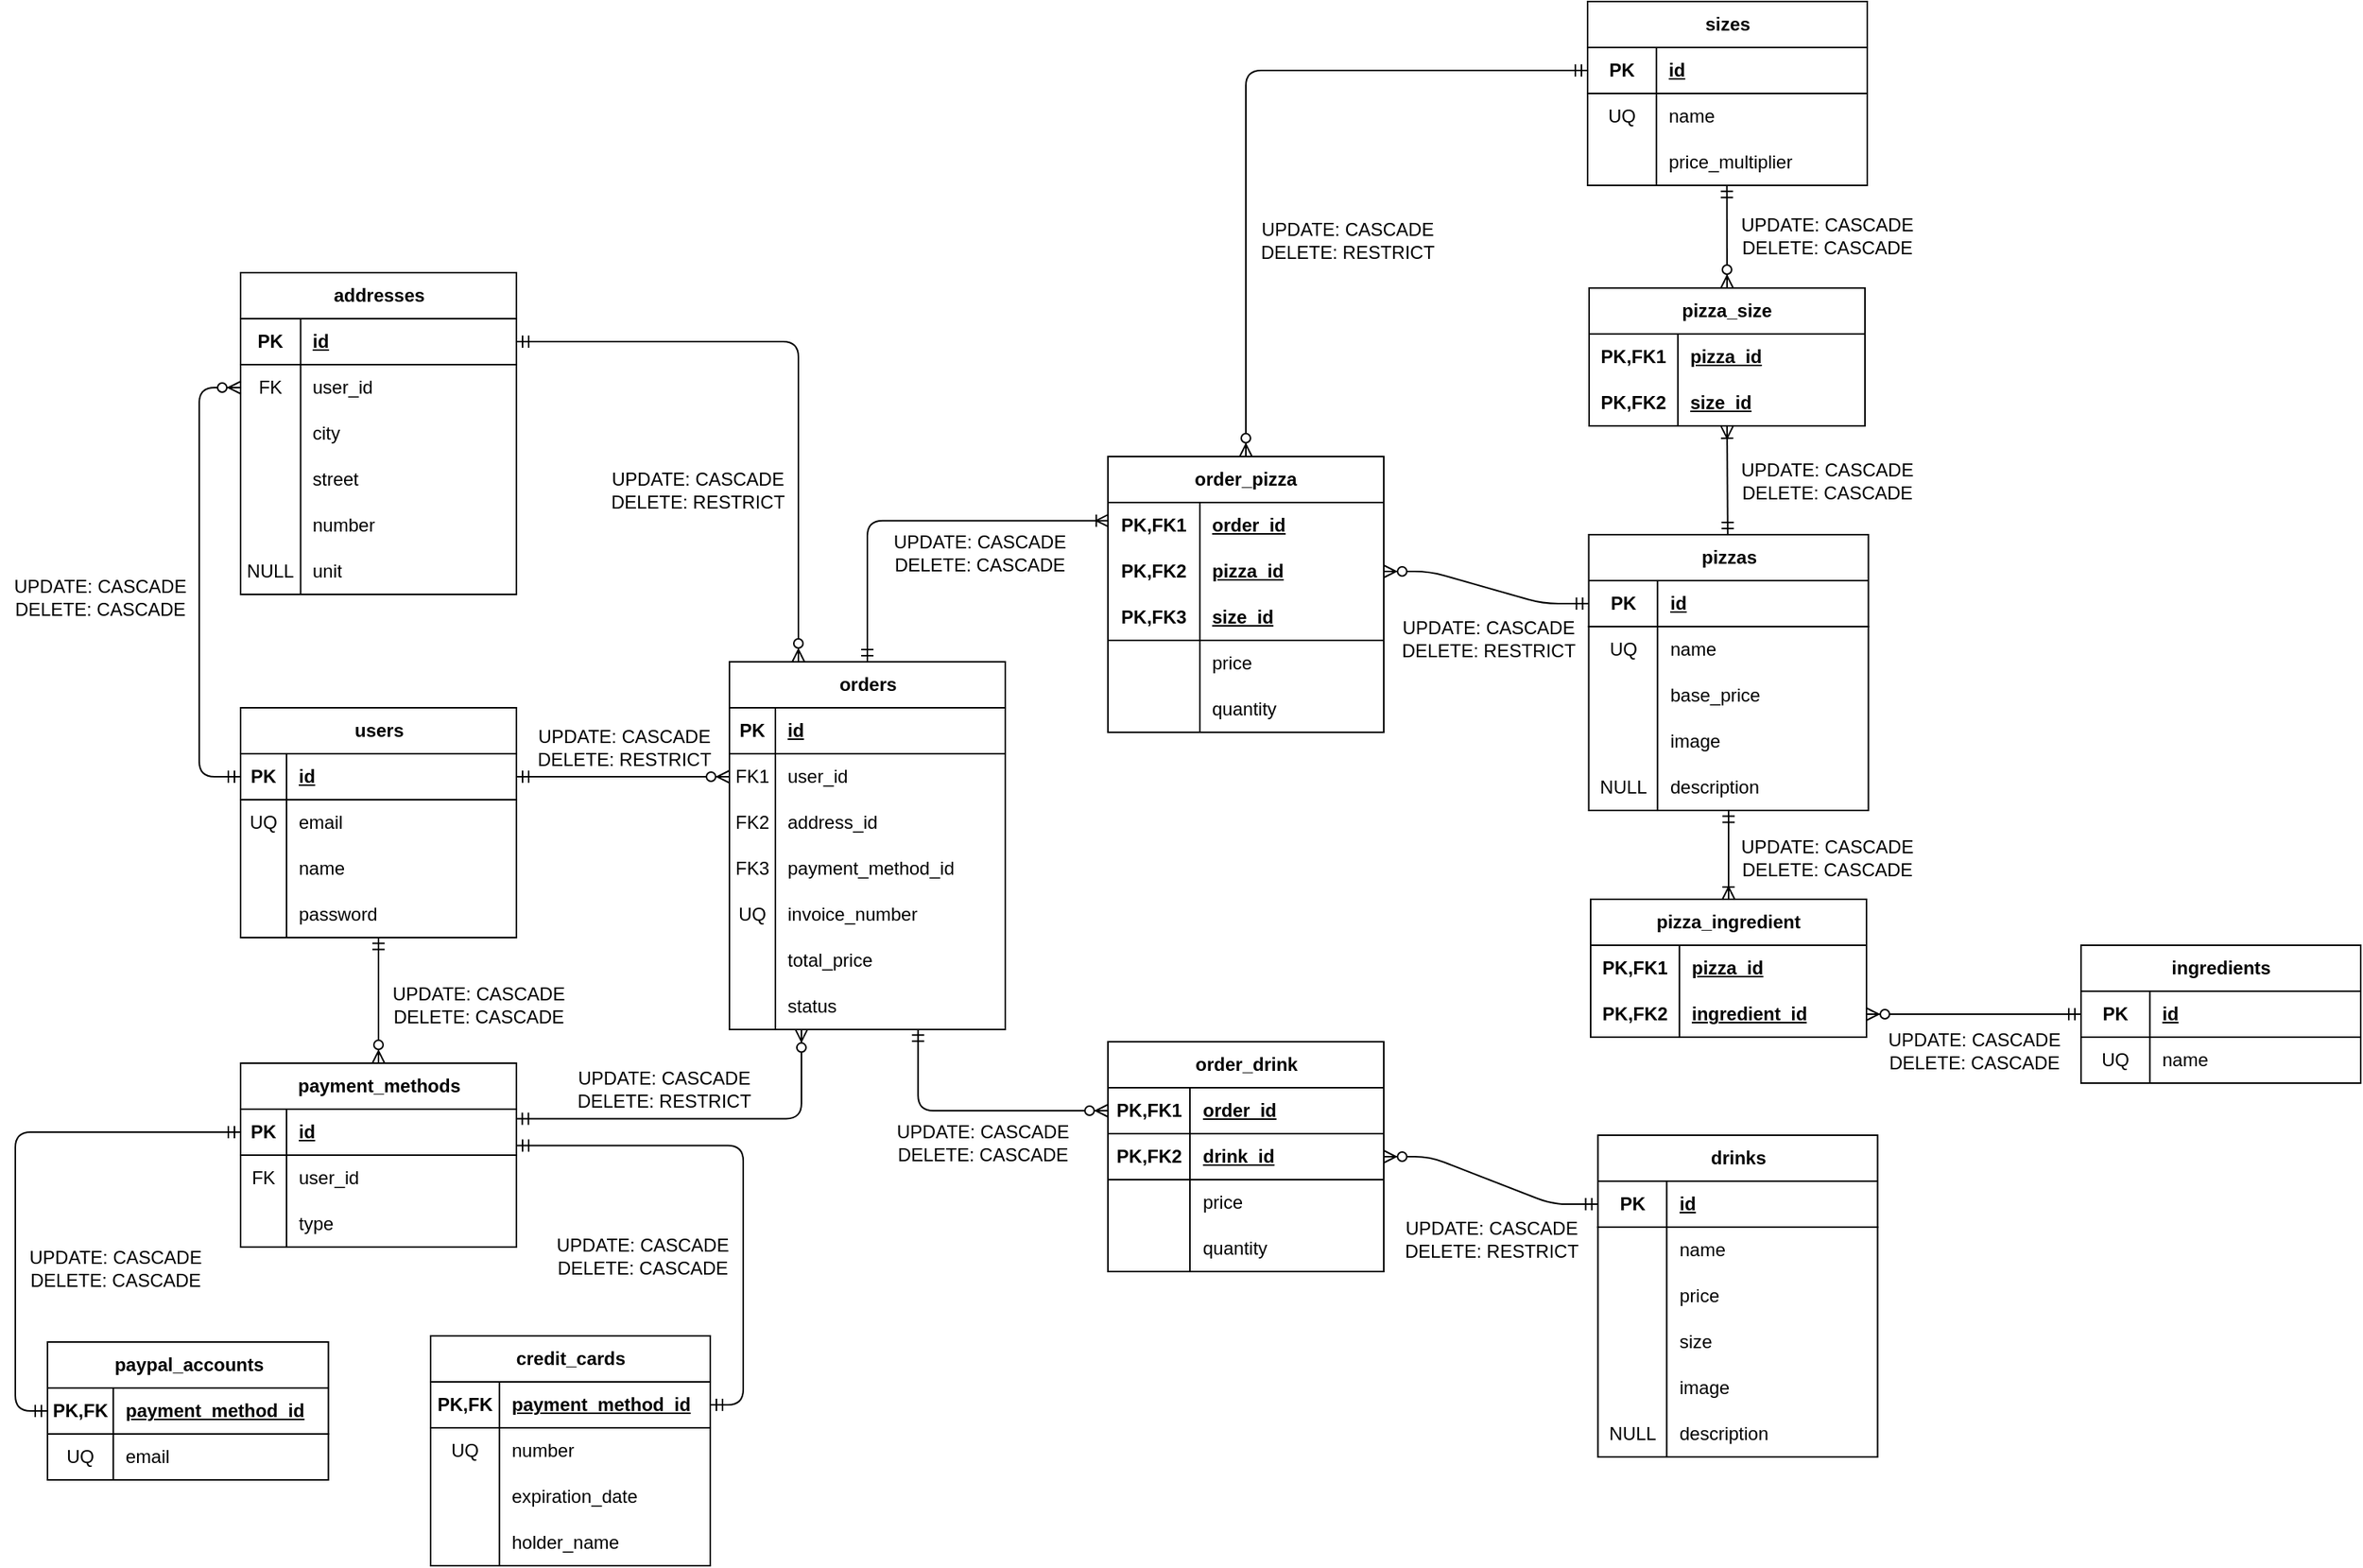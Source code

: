 <mxfile>
    <diagram id="qZbzcZr_mcHoZJ5l5g_3" name="Page-1">
        <mxGraphModel dx="54" dy="610" grid="0" gridSize="10" guides="1" tooltips="1" connect="1" arrows="1" fold="1" page="1" pageScale="1" pageWidth="1100" pageHeight="850" math="0" shadow="0">
            <root>
                <mxCell id="0"/>
                <mxCell id="1" parent="0"/>
                <mxCell id="2" value="users" style="shape=table;startSize=30;container=1;collapsible=1;childLayout=tableLayout;fixedRows=1;rowLines=0;fontStyle=1;align=center;resizeLast=1;html=1;" parent="1" vertex="1">
                    <mxGeometry x="1607" y="716" width="180" height="150" as="geometry"/>
                </mxCell>
                <mxCell id="3" value="" style="shape=tableRow;horizontal=0;startSize=0;swimlaneHead=0;swimlaneBody=0;fillColor=none;collapsible=0;dropTarget=0;points=[[0,0.5],[1,0.5]];portConstraint=eastwest;top=0;left=0;right=0;bottom=1;" parent="2" vertex="1">
                    <mxGeometry y="30" width="180" height="30" as="geometry"/>
                </mxCell>
                <mxCell id="4" value="PK" style="shape=partialRectangle;connectable=0;fillColor=none;top=0;left=0;bottom=0;right=0;fontStyle=1;overflow=hidden;whiteSpace=wrap;html=1;" parent="3" vertex="1">
                    <mxGeometry width="30" height="30" as="geometry">
                        <mxRectangle width="30" height="30" as="alternateBounds"/>
                    </mxGeometry>
                </mxCell>
                <mxCell id="5" value="id" style="shape=partialRectangle;connectable=0;fillColor=none;top=0;left=0;bottom=0;right=0;align=left;spacingLeft=6;fontStyle=5;overflow=hidden;whiteSpace=wrap;html=1;" parent="3" vertex="1">
                    <mxGeometry x="30" width="150" height="30" as="geometry">
                        <mxRectangle width="150" height="30" as="alternateBounds"/>
                    </mxGeometry>
                </mxCell>
                <mxCell id="6" value="" style="shape=tableRow;horizontal=0;startSize=0;swimlaneHead=0;swimlaneBody=0;fillColor=none;collapsible=0;dropTarget=0;points=[[0,0.5],[1,0.5]];portConstraint=eastwest;top=0;left=0;right=0;bottom=0;" parent="2" vertex="1">
                    <mxGeometry y="60" width="180" height="30" as="geometry"/>
                </mxCell>
                <mxCell id="7" value="UQ" style="shape=partialRectangle;connectable=0;fillColor=none;top=0;left=0;bottom=0;right=0;editable=1;overflow=hidden;whiteSpace=wrap;html=1;" parent="6" vertex="1">
                    <mxGeometry width="30" height="30" as="geometry">
                        <mxRectangle width="30" height="30" as="alternateBounds"/>
                    </mxGeometry>
                </mxCell>
                <mxCell id="8" value="email" style="shape=partialRectangle;connectable=0;fillColor=none;top=0;left=0;bottom=0;right=0;align=left;spacingLeft=6;overflow=hidden;whiteSpace=wrap;html=1;" parent="6" vertex="1">
                    <mxGeometry x="30" width="150" height="30" as="geometry">
                        <mxRectangle width="150" height="30" as="alternateBounds"/>
                    </mxGeometry>
                </mxCell>
                <mxCell id="9" value="" style="shape=tableRow;horizontal=0;startSize=0;swimlaneHead=0;swimlaneBody=0;fillColor=none;collapsible=0;dropTarget=0;points=[[0,0.5],[1,0.5]];portConstraint=eastwest;top=0;left=0;right=0;bottom=0;" parent="2" vertex="1">
                    <mxGeometry y="90" width="180" height="30" as="geometry"/>
                </mxCell>
                <mxCell id="10" value="" style="shape=partialRectangle;connectable=0;fillColor=none;top=0;left=0;bottom=0;right=0;editable=1;overflow=hidden;whiteSpace=wrap;html=1;" parent="9" vertex="1">
                    <mxGeometry width="30" height="30" as="geometry">
                        <mxRectangle width="30" height="30" as="alternateBounds"/>
                    </mxGeometry>
                </mxCell>
                <mxCell id="11" value="name" style="shape=partialRectangle;connectable=0;fillColor=none;top=0;left=0;bottom=0;right=0;align=left;spacingLeft=6;overflow=hidden;whiteSpace=wrap;html=1;" parent="9" vertex="1">
                    <mxGeometry x="30" width="150" height="30" as="geometry">
                        <mxRectangle width="150" height="30" as="alternateBounds"/>
                    </mxGeometry>
                </mxCell>
                <mxCell id="12" value="" style="shape=tableRow;horizontal=0;startSize=0;swimlaneHead=0;swimlaneBody=0;fillColor=none;collapsible=0;dropTarget=0;points=[[0,0.5],[1,0.5]];portConstraint=eastwest;top=0;left=0;right=0;bottom=0;" parent="2" vertex="1">
                    <mxGeometry y="120" width="180" height="30" as="geometry"/>
                </mxCell>
                <mxCell id="13" value="" style="shape=partialRectangle;connectable=0;fillColor=none;top=0;left=0;bottom=0;right=0;editable=1;overflow=hidden;whiteSpace=wrap;html=1;" parent="12" vertex="1">
                    <mxGeometry width="30" height="30" as="geometry">
                        <mxRectangle width="30" height="30" as="alternateBounds"/>
                    </mxGeometry>
                </mxCell>
                <mxCell id="14" value="password" style="shape=partialRectangle;connectable=0;fillColor=none;top=0;left=0;bottom=0;right=0;align=left;spacingLeft=6;overflow=hidden;whiteSpace=wrap;html=1;" parent="12" vertex="1">
                    <mxGeometry x="30" width="150" height="30" as="geometry">
                        <mxRectangle width="150" height="30" as="alternateBounds"/>
                    </mxGeometry>
                </mxCell>
                <mxCell id="28" value="addresses" style="shape=table;startSize=30;container=1;collapsible=1;childLayout=tableLayout;fixedRows=1;rowLines=0;fontStyle=1;align=center;resizeLast=1;html=1;" parent="1" vertex="1">
                    <mxGeometry x="1607" y="432" width="180" height="210" as="geometry"/>
                </mxCell>
                <mxCell id="29" value="" style="shape=tableRow;horizontal=0;startSize=0;swimlaneHead=0;swimlaneBody=0;fillColor=none;collapsible=0;dropTarget=0;points=[[0,0.5],[1,0.5]];portConstraint=eastwest;top=0;left=0;right=0;bottom=1;" parent="28" vertex="1">
                    <mxGeometry y="30" width="180" height="30" as="geometry"/>
                </mxCell>
                <mxCell id="30" value="PK" style="shape=partialRectangle;connectable=0;fillColor=none;top=0;left=0;bottom=0;right=0;fontStyle=1;overflow=hidden;whiteSpace=wrap;html=1;" parent="29" vertex="1">
                    <mxGeometry width="39.178" height="30" as="geometry">
                        <mxRectangle width="39.178" height="30" as="alternateBounds"/>
                    </mxGeometry>
                </mxCell>
                <mxCell id="31" value="id" style="shape=partialRectangle;connectable=0;fillColor=none;top=0;left=0;bottom=0;right=0;align=left;spacingLeft=6;fontStyle=5;overflow=hidden;whiteSpace=wrap;html=1;" parent="29" vertex="1">
                    <mxGeometry x="39.178" width="140.822" height="30" as="geometry">
                        <mxRectangle width="140.822" height="30" as="alternateBounds"/>
                    </mxGeometry>
                </mxCell>
                <mxCell id="32" value="" style="shape=tableRow;horizontal=0;startSize=0;swimlaneHead=0;swimlaneBody=0;fillColor=none;collapsible=0;dropTarget=0;points=[[0,0.5],[1,0.5]];portConstraint=eastwest;top=0;left=0;right=0;bottom=0;" parent="28" vertex="1">
                    <mxGeometry y="60" width="180" height="30" as="geometry"/>
                </mxCell>
                <mxCell id="33" value="FK" style="shape=partialRectangle;connectable=0;fillColor=none;top=0;left=0;bottom=0;right=0;editable=1;overflow=hidden;whiteSpace=wrap;html=1;" parent="32" vertex="1">
                    <mxGeometry width="39.178" height="30" as="geometry">
                        <mxRectangle width="39.178" height="30" as="alternateBounds"/>
                    </mxGeometry>
                </mxCell>
                <mxCell id="34" value="user_id" style="shape=partialRectangle;connectable=0;fillColor=none;top=0;left=0;bottom=0;right=0;align=left;spacingLeft=6;overflow=hidden;whiteSpace=wrap;html=1;" parent="32" vertex="1">
                    <mxGeometry x="39.178" width="140.822" height="30" as="geometry">
                        <mxRectangle width="140.822" height="30" as="alternateBounds"/>
                    </mxGeometry>
                </mxCell>
                <mxCell id="41" value="" style="shape=tableRow;horizontal=0;startSize=0;swimlaneHead=0;swimlaneBody=0;fillColor=none;collapsible=0;dropTarget=0;points=[[0,0.5],[1,0.5]];portConstraint=eastwest;top=0;left=0;right=0;bottom=0;" parent="28" vertex="1">
                    <mxGeometry y="90" width="180" height="30" as="geometry"/>
                </mxCell>
                <mxCell id="42" value="" style="shape=partialRectangle;connectable=0;fillColor=none;top=0;left=0;bottom=0;right=0;editable=1;overflow=hidden;whiteSpace=wrap;html=1;" parent="41" vertex="1">
                    <mxGeometry width="39.178" height="30" as="geometry">
                        <mxRectangle width="39.178" height="30" as="alternateBounds"/>
                    </mxGeometry>
                </mxCell>
                <mxCell id="43" value="city" style="shape=partialRectangle;connectable=0;fillColor=none;top=0;left=0;bottom=0;right=0;align=left;spacingLeft=6;overflow=hidden;whiteSpace=wrap;html=1;" parent="41" vertex="1">
                    <mxGeometry x="39.178" width="140.822" height="30" as="geometry">
                        <mxRectangle width="140.822" height="30" as="alternateBounds"/>
                    </mxGeometry>
                </mxCell>
                <mxCell id="44" value="" style="shape=tableRow;horizontal=0;startSize=0;swimlaneHead=0;swimlaneBody=0;fillColor=none;collapsible=0;dropTarget=0;points=[[0,0.5],[1,0.5]];portConstraint=eastwest;top=0;left=0;right=0;bottom=0;" parent="28" vertex="1">
                    <mxGeometry y="120" width="180" height="30" as="geometry"/>
                </mxCell>
                <mxCell id="45" value="" style="shape=partialRectangle;connectable=0;fillColor=none;top=0;left=0;bottom=0;right=0;editable=1;overflow=hidden;whiteSpace=wrap;html=1;" parent="44" vertex="1">
                    <mxGeometry width="39.178" height="30" as="geometry">
                        <mxRectangle width="39.178" height="30" as="alternateBounds"/>
                    </mxGeometry>
                </mxCell>
                <mxCell id="46" value="street" style="shape=partialRectangle;connectable=0;fillColor=none;top=0;left=0;bottom=0;right=0;align=left;spacingLeft=6;overflow=hidden;whiteSpace=wrap;html=1;" parent="44" vertex="1">
                    <mxGeometry x="39.178" width="140.822" height="30" as="geometry">
                        <mxRectangle width="140.822" height="30" as="alternateBounds"/>
                    </mxGeometry>
                </mxCell>
                <mxCell id="47" value="" style="shape=tableRow;horizontal=0;startSize=0;swimlaneHead=0;swimlaneBody=0;fillColor=none;collapsible=0;dropTarget=0;points=[[0,0.5],[1,0.5]];portConstraint=eastwest;top=0;left=0;right=0;bottom=0;" parent="28" vertex="1">
                    <mxGeometry y="150" width="180" height="30" as="geometry"/>
                </mxCell>
                <mxCell id="48" value="" style="shape=partialRectangle;connectable=0;fillColor=none;top=0;left=0;bottom=0;right=0;editable=1;overflow=hidden;whiteSpace=wrap;html=1;" parent="47" vertex="1">
                    <mxGeometry width="39.178" height="30" as="geometry">
                        <mxRectangle width="39.178" height="30" as="alternateBounds"/>
                    </mxGeometry>
                </mxCell>
                <mxCell id="49" value="number" style="shape=partialRectangle;connectable=0;fillColor=none;top=0;left=0;bottom=0;right=0;align=left;spacingLeft=6;overflow=hidden;whiteSpace=wrap;html=1;" parent="47" vertex="1">
                    <mxGeometry x="39.178" width="140.822" height="30" as="geometry">
                        <mxRectangle width="140.822" height="30" as="alternateBounds"/>
                    </mxGeometry>
                </mxCell>
                <mxCell id="50" value="" style="shape=tableRow;horizontal=0;startSize=0;swimlaneHead=0;swimlaneBody=0;fillColor=none;collapsible=0;dropTarget=0;points=[[0,0.5],[1,0.5]];portConstraint=eastwest;top=0;left=0;right=0;bottom=0;" parent="28" vertex="1">
                    <mxGeometry y="180" width="180" height="30" as="geometry"/>
                </mxCell>
                <mxCell id="51" value="NULL" style="shape=partialRectangle;connectable=0;fillColor=none;top=0;left=0;bottom=0;right=0;editable=1;overflow=hidden;whiteSpace=wrap;html=1;" parent="50" vertex="1">
                    <mxGeometry width="39.178" height="30" as="geometry">
                        <mxRectangle width="39.178" height="30" as="alternateBounds"/>
                    </mxGeometry>
                </mxCell>
                <mxCell id="52" value="unit" style="shape=partialRectangle;connectable=0;fillColor=none;top=0;left=0;bottom=0;right=0;align=left;spacingLeft=6;overflow=hidden;whiteSpace=wrap;html=1;" parent="50" vertex="1">
                    <mxGeometry x="39.178" width="140.822" height="30" as="geometry">
                        <mxRectangle width="140.822" height="30" as="alternateBounds"/>
                    </mxGeometry>
                </mxCell>
                <mxCell id="53" value="" style="edgeStyle=orthogonalEdgeStyle;fontSize=12;html=1;endArrow=ERzeroToMany;startArrow=ERmandOne;entryX=0;entryY=0.5;entryDx=0;entryDy=0;exitX=0;exitY=0.5;exitDx=0;exitDy=0;" parent="1" source="3" target="32" edge="1">
                    <mxGeometry width="100" height="100" relative="1" as="geometry">
                        <mxPoint x="1448" y="606" as="sourcePoint"/>
                        <mxPoint x="1548" y="506" as="targetPoint"/>
                        <Array as="points">
                            <mxPoint x="1580" y="761"/>
                            <mxPoint x="1580" y="507"/>
                        </Array>
                    </mxGeometry>
                </mxCell>
                <mxCell id="54" value="payment_methods" style="shape=table;startSize=30;container=1;collapsible=1;childLayout=tableLayout;fixedRows=1;rowLines=0;fontStyle=1;align=center;resizeLast=1;html=1;" parent="1" vertex="1">
                    <mxGeometry x="1607" y="948" width="180" height="120" as="geometry"/>
                </mxCell>
                <mxCell id="55" value="" style="shape=tableRow;horizontal=0;startSize=0;swimlaneHead=0;swimlaneBody=0;fillColor=none;collapsible=0;dropTarget=0;points=[[0,0.5],[1,0.5]];portConstraint=eastwest;top=0;left=0;right=0;bottom=1;" parent="54" vertex="1">
                    <mxGeometry y="30" width="180" height="30" as="geometry"/>
                </mxCell>
                <mxCell id="56" value="PK" style="shape=partialRectangle;connectable=0;fillColor=none;top=0;left=0;bottom=0;right=0;fontStyle=1;overflow=hidden;whiteSpace=wrap;html=1;" parent="55" vertex="1">
                    <mxGeometry width="30" height="30" as="geometry">
                        <mxRectangle width="30" height="30" as="alternateBounds"/>
                    </mxGeometry>
                </mxCell>
                <mxCell id="57" value="id" style="shape=partialRectangle;connectable=0;fillColor=none;top=0;left=0;bottom=0;right=0;align=left;spacingLeft=6;fontStyle=5;overflow=hidden;whiteSpace=wrap;html=1;" parent="55" vertex="1">
                    <mxGeometry x="30" width="150" height="30" as="geometry">
                        <mxRectangle width="150" height="30" as="alternateBounds"/>
                    </mxGeometry>
                </mxCell>
                <mxCell id="58" value="" style="shape=tableRow;horizontal=0;startSize=0;swimlaneHead=0;swimlaneBody=0;fillColor=none;collapsible=0;dropTarget=0;points=[[0,0.5],[1,0.5]];portConstraint=eastwest;top=0;left=0;right=0;bottom=0;" parent="54" vertex="1">
                    <mxGeometry y="60" width="180" height="30" as="geometry"/>
                </mxCell>
                <mxCell id="59" value="FK" style="shape=partialRectangle;connectable=0;fillColor=none;top=0;left=0;bottom=0;right=0;editable=1;overflow=hidden;whiteSpace=wrap;html=1;" parent="58" vertex="1">
                    <mxGeometry width="30" height="30" as="geometry">
                        <mxRectangle width="30" height="30" as="alternateBounds"/>
                    </mxGeometry>
                </mxCell>
                <mxCell id="60" value="user_id" style="shape=partialRectangle;connectable=0;fillColor=none;top=0;left=0;bottom=0;right=0;align=left;spacingLeft=6;overflow=hidden;whiteSpace=wrap;html=1;" parent="58" vertex="1">
                    <mxGeometry x="30" width="150" height="30" as="geometry">
                        <mxRectangle width="150" height="30" as="alternateBounds"/>
                    </mxGeometry>
                </mxCell>
                <mxCell id="61" value="" style="shape=tableRow;horizontal=0;startSize=0;swimlaneHead=0;swimlaneBody=0;fillColor=none;collapsible=0;dropTarget=0;points=[[0,0.5],[1,0.5]];portConstraint=eastwest;top=0;left=0;right=0;bottom=0;" parent="54" vertex="1">
                    <mxGeometry y="90" width="180" height="30" as="geometry"/>
                </mxCell>
                <mxCell id="62" value="" style="shape=partialRectangle;connectable=0;fillColor=none;top=0;left=0;bottom=0;right=0;editable=1;overflow=hidden;whiteSpace=wrap;html=1;" parent="61" vertex="1">
                    <mxGeometry width="30" height="30" as="geometry">
                        <mxRectangle width="30" height="30" as="alternateBounds"/>
                    </mxGeometry>
                </mxCell>
                <mxCell id="63" value="type" style="shape=partialRectangle;connectable=0;fillColor=none;top=0;left=0;bottom=0;right=0;align=left;spacingLeft=6;overflow=hidden;whiteSpace=wrap;html=1;" parent="61" vertex="1">
                    <mxGeometry x="30" width="150" height="30" as="geometry">
                        <mxRectangle width="150" height="30" as="alternateBounds"/>
                    </mxGeometry>
                </mxCell>
                <mxCell id="68" value="paypal_accounts" style="shape=table;startSize=30;container=1;collapsible=1;childLayout=tableLayout;fixedRows=1;rowLines=0;fontStyle=1;align=center;resizeLast=1;html=1;" parent="1" vertex="1">
                    <mxGeometry x="1481" y="1130" width="183.3" height="90" as="geometry"/>
                </mxCell>
                <mxCell id="69" value="" style="shape=tableRow;horizontal=0;startSize=0;swimlaneHead=0;swimlaneBody=0;fillColor=none;collapsible=0;dropTarget=0;points=[[0,0.5],[1,0.5]];portConstraint=eastwest;top=0;left=0;right=0;bottom=1;" parent="68" vertex="1">
                    <mxGeometry y="30" width="183.3" height="30" as="geometry"/>
                </mxCell>
                <mxCell id="70" value="PK,FK" style="shape=partialRectangle;connectable=0;fillColor=none;top=0;left=0;bottom=0;right=0;fontStyle=1;overflow=hidden;whiteSpace=wrap;html=1;" parent="69" vertex="1">
                    <mxGeometry width="42.9" height="30" as="geometry">
                        <mxRectangle width="42.9" height="30" as="alternateBounds"/>
                    </mxGeometry>
                </mxCell>
                <mxCell id="71" value="payment_method_id" style="shape=partialRectangle;connectable=0;fillColor=none;top=0;left=0;bottom=0;right=0;align=left;spacingLeft=6;fontStyle=5;overflow=hidden;whiteSpace=wrap;html=1;" parent="69" vertex="1">
                    <mxGeometry x="42.9" width="140.4" height="30" as="geometry">
                        <mxRectangle width="140.4" height="30" as="alternateBounds"/>
                    </mxGeometry>
                </mxCell>
                <mxCell id="72" value="" style="shape=tableRow;horizontal=0;startSize=0;swimlaneHead=0;swimlaneBody=0;fillColor=none;collapsible=0;dropTarget=0;points=[[0,0.5],[1,0.5]];portConstraint=eastwest;top=0;left=0;right=0;bottom=0;" parent="68" vertex="1">
                    <mxGeometry y="60" width="183.3" height="30" as="geometry"/>
                </mxCell>
                <mxCell id="73" value="UQ" style="shape=partialRectangle;connectable=0;fillColor=none;top=0;left=0;bottom=0;right=0;editable=1;overflow=hidden;whiteSpace=wrap;html=1;" parent="72" vertex="1">
                    <mxGeometry width="42.9" height="30" as="geometry">
                        <mxRectangle width="42.9" height="30" as="alternateBounds"/>
                    </mxGeometry>
                </mxCell>
                <mxCell id="74" value="email" style="shape=partialRectangle;connectable=0;fillColor=none;top=0;left=0;bottom=0;right=0;align=left;spacingLeft=6;overflow=hidden;whiteSpace=wrap;html=1;" parent="72" vertex="1">
                    <mxGeometry x="42.9" width="140.4" height="30" as="geometry">
                        <mxRectangle width="140.4" height="30" as="alternateBounds"/>
                    </mxGeometry>
                </mxCell>
                <mxCell id="88" value="credit_cards" style="shape=table;startSize=30;container=1;collapsible=1;childLayout=tableLayout;fixedRows=1;rowLines=0;fontStyle=1;align=center;resizeLast=1;html=1;" parent="1" vertex="1">
                    <mxGeometry x="1731" y="1126" width="182.5" height="150" as="geometry"/>
                </mxCell>
                <mxCell id="89" value="" style="shape=tableRow;horizontal=0;startSize=0;swimlaneHead=0;swimlaneBody=0;fillColor=none;collapsible=0;dropTarget=0;points=[[0,0.5],[1,0.5]];portConstraint=eastwest;top=0;left=0;right=0;bottom=1;" parent="88" vertex="1">
                    <mxGeometry y="30" width="182.5" height="30" as="geometry"/>
                </mxCell>
                <mxCell id="90" value="PK,FK" style="shape=partialRectangle;connectable=0;fillColor=none;top=0;left=0;bottom=0;right=0;fontStyle=1;overflow=hidden;whiteSpace=wrap;html=1;" parent="89" vertex="1">
                    <mxGeometry width="44.9" height="30" as="geometry">
                        <mxRectangle width="44.9" height="30" as="alternateBounds"/>
                    </mxGeometry>
                </mxCell>
                <mxCell id="91" value="payment_method_id" style="shape=partialRectangle;connectable=0;fillColor=none;top=0;left=0;bottom=0;right=0;align=left;spacingLeft=6;fontStyle=5;overflow=hidden;whiteSpace=wrap;html=1;" parent="89" vertex="1">
                    <mxGeometry x="44.9" width="137.6" height="30" as="geometry">
                        <mxRectangle width="137.6" height="30" as="alternateBounds"/>
                    </mxGeometry>
                </mxCell>
                <mxCell id="92" value="" style="shape=tableRow;horizontal=0;startSize=0;swimlaneHead=0;swimlaneBody=0;fillColor=none;collapsible=0;dropTarget=0;points=[[0,0.5],[1,0.5]];portConstraint=eastwest;top=0;left=0;right=0;bottom=0;" parent="88" vertex="1">
                    <mxGeometry y="60" width="182.5" height="30" as="geometry"/>
                </mxCell>
                <mxCell id="93" value="UQ" style="shape=partialRectangle;connectable=0;fillColor=none;top=0;left=0;bottom=0;right=0;editable=1;overflow=hidden;whiteSpace=wrap;html=1;" parent="92" vertex="1">
                    <mxGeometry width="44.9" height="30" as="geometry">
                        <mxRectangle width="44.9" height="30" as="alternateBounds"/>
                    </mxGeometry>
                </mxCell>
                <mxCell id="94" value="number" style="shape=partialRectangle;connectable=0;fillColor=none;top=0;left=0;bottom=0;right=0;align=left;spacingLeft=6;overflow=hidden;whiteSpace=wrap;html=1;" parent="92" vertex="1">
                    <mxGeometry x="44.9" width="137.6" height="30" as="geometry">
                        <mxRectangle width="137.6" height="30" as="alternateBounds"/>
                    </mxGeometry>
                </mxCell>
                <mxCell id="95" value="" style="shape=tableRow;horizontal=0;startSize=0;swimlaneHead=0;swimlaneBody=0;fillColor=none;collapsible=0;dropTarget=0;points=[[0,0.5],[1,0.5]];portConstraint=eastwest;top=0;left=0;right=0;bottom=0;" parent="88" vertex="1">
                    <mxGeometry y="90" width="182.5" height="30" as="geometry"/>
                </mxCell>
                <mxCell id="96" value="" style="shape=partialRectangle;connectable=0;fillColor=none;top=0;left=0;bottom=0;right=0;editable=1;overflow=hidden;whiteSpace=wrap;html=1;" parent="95" vertex="1">
                    <mxGeometry width="44.9" height="30" as="geometry">
                        <mxRectangle width="44.9" height="30" as="alternateBounds"/>
                    </mxGeometry>
                </mxCell>
                <mxCell id="97" value="expiration_date" style="shape=partialRectangle;connectable=0;fillColor=none;top=0;left=0;bottom=0;right=0;align=left;spacingLeft=6;overflow=hidden;whiteSpace=wrap;html=1;" parent="95" vertex="1">
                    <mxGeometry x="44.9" width="137.6" height="30" as="geometry">
                        <mxRectangle width="137.6" height="30" as="alternateBounds"/>
                    </mxGeometry>
                </mxCell>
                <mxCell id="101" value="" style="shape=tableRow;horizontal=0;startSize=0;swimlaneHead=0;swimlaneBody=0;fillColor=none;collapsible=0;dropTarget=0;points=[[0,0.5],[1,0.5]];portConstraint=eastwest;top=0;left=0;right=0;bottom=0;" parent="88" vertex="1">
                    <mxGeometry y="120" width="182.5" height="30" as="geometry"/>
                </mxCell>
                <mxCell id="102" value="" style="shape=partialRectangle;connectable=0;fillColor=none;top=0;left=0;bottom=0;right=0;editable=1;overflow=hidden;whiteSpace=wrap;html=1;" parent="101" vertex="1">
                    <mxGeometry width="44.9" height="30" as="geometry">
                        <mxRectangle width="44.9" height="30" as="alternateBounds"/>
                    </mxGeometry>
                </mxCell>
                <mxCell id="103" value="holder_name" style="shape=partialRectangle;connectable=0;fillColor=none;top=0;left=0;bottom=0;right=0;align=left;spacingLeft=6;overflow=hidden;whiteSpace=wrap;html=1;" parent="101" vertex="1">
                    <mxGeometry x="44.9" width="137.6" height="30" as="geometry">
                        <mxRectangle width="137.6" height="30" as="alternateBounds"/>
                    </mxGeometry>
                </mxCell>
                <mxCell id="104" value="" style="edgeStyle=orthogonalEdgeStyle;fontSize=12;html=1;endArrow=ERmandOne;startArrow=ERmandOne;entryX=0;entryY=0.5;entryDx=0;entryDy=0;exitX=0;exitY=0.5;exitDx=0;exitDy=0;" parent="1" source="69" target="55" edge="1">
                    <mxGeometry width="100" height="100" relative="1" as="geometry">
                        <mxPoint x="1448" y="1118" as="sourcePoint"/>
                        <mxPoint x="1548" y="1018" as="targetPoint"/>
                        <Array as="points">
                            <mxPoint x="1460" y="1175"/>
                            <mxPoint x="1460" y="993"/>
                        </Array>
                    </mxGeometry>
                </mxCell>
                <mxCell id="105" value="" style="edgeStyle=orthogonalEdgeStyle;fontSize=12;html=1;endArrow=ERmandOne;startArrow=ERmandOne;entryX=1;entryY=0.793;entryDx=0;entryDy=0;exitX=1;exitY=0.5;exitDx=0;exitDy=0;entryPerimeter=0;" parent="1" source="89" target="55" edge="1">
                    <mxGeometry width="100" height="100" relative="1" as="geometry">
                        <mxPoint x="1957.97" y="1208" as="sourcePoint"/>
                        <mxPoint x="2097.97" y="1008" as="targetPoint"/>
                        <Array as="points">
                            <mxPoint x="1935" y="1171"/>
                            <mxPoint x="1935" y="1002"/>
                        </Array>
                    </mxGeometry>
                </mxCell>
                <mxCell id="106" value="" style="fontSize=12;html=1;endArrow=ERzeroToMany;startArrow=ERmandOne;exitX=0.5;exitY=0.993;exitDx=0;exitDy=0;exitPerimeter=0;entryX=0.5;entryY=0;entryDx=0;entryDy=0;" parent="1" source="12" target="54" edge="1">
                    <mxGeometry width="100" height="100" relative="1" as="geometry">
                        <mxPoint x="1698" y="886" as="sourcePoint"/>
                        <mxPoint x="1768" y="886" as="targetPoint"/>
                    </mxGeometry>
                </mxCell>
                <mxCell id="191" value="pizzas" style="shape=table;startSize=30;container=1;collapsible=1;childLayout=tableLayout;fixedRows=1;rowLines=0;fontStyle=1;align=center;resizeLast=1;html=1;" parent="1" vertex="1">
                    <mxGeometry x="2486.75" y="603" width="182.5" height="180" as="geometry"/>
                </mxCell>
                <mxCell id="192" value="" style="shape=tableRow;horizontal=0;startSize=0;swimlaneHead=0;swimlaneBody=0;fillColor=none;collapsible=0;dropTarget=0;points=[[0,0.5],[1,0.5]];portConstraint=eastwest;top=0;left=0;right=0;bottom=1;" parent="191" vertex="1">
                    <mxGeometry y="30" width="182.5" height="30" as="geometry"/>
                </mxCell>
                <mxCell id="193" value="PK" style="shape=partialRectangle;connectable=0;fillColor=none;top=0;left=0;bottom=0;right=0;fontStyle=1;overflow=hidden;whiteSpace=wrap;html=1;" parent="192" vertex="1">
                    <mxGeometry width="44.9" height="30" as="geometry">
                        <mxRectangle width="44.9" height="30" as="alternateBounds"/>
                    </mxGeometry>
                </mxCell>
                <mxCell id="194" value="id" style="shape=partialRectangle;connectable=0;fillColor=none;top=0;left=0;bottom=0;right=0;align=left;spacingLeft=6;fontStyle=5;overflow=hidden;whiteSpace=wrap;html=1;" parent="192" vertex="1">
                    <mxGeometry x="44.9" width="137.6" height="30" as="geometry">
                        <mxRectangle width="137.6" height="30" as="alternateBounds"/>
                    </mxGeometry>
                </mxCell>
                <mxCell id="198" value="" style="shape=tableRow;horizontal=0;startSize=0;swimlaneHead=0;swimlaneBody=0;fillColor=none;collapsible=0;dropTarget=0;points=[[0,0.5],[1,0.5]];portConstraint=eastwest;top=0;left=0;right=0;bottom=0;" parent="191" vertex="1">
                    <mxGeometry y="60" width="182.5" height="30" as="geometry"/>
                </mxCell>
                <mxCell id="199" value="UQ" style="shape=partialRectangle;connectable=0;fillColor=none;top=0;left=0;bottom=0;right=0;editable=1;overflow=hidden;whiteSpace=wrap;html=1;" parent="198" vertex="1">
                    <mxGeometry width="44.9" height="30" as="geometry">
                        <mxRectangle width="44.9" height="30" as="alternateBounds"/>
                    </mxGeometry>
                </mxCell>
                <mxCell id="200" value="name" style="shape=partialRectangle;connectable=0;fillColor=none;top=0;left=0;bottom=0;right=0;align=left;spacingLeft=6;overflow=hidden;whiteSpace=wrap;html=1;" parent="198" vertex="1">
                    <mxGeometry x="44.9" width="137.6" height="30" as="geometry">
                        <mxRectangle width="137.6" height="30" as="alternateBounds"/>
                    </mxGeometry>
                </mxCell>
                <mxCell id="201" value="" style="shape=tableRow;horizontal=0;startSize=0;swimlaneHead=0;swimlaneBody=0;fillColor=none;collapsible=0;dropTarget=0;points=[[0,0.5],[1,0.5]];portConstraint=eastwest;top=0;left=0;right=0;bottom=0;" parent="191" vertex="1">
                    <mxGeometry y="90" width="182.5" height="30" as="geometry"/>
                </mxCell>
                <mxCell id="202" value="" style="shape=partialRectangle;connectable=0;fillColor=none;top=0;left=0;bottom=0;right=0;editable=1;overflow=hidden;whiteSpace=wrap;html=1;" parent="201" vertex="1">
                    <mxGeometry width="44.9" height="30" as="geometry">
                        <mxRectangle width="44.9" height="30" as="alternateBounds"/>
                    </mxGeometry>
                </mxCell>
                <mxCell id="203" value="base_price" style="shape=partialRectangle;connectable=0;fillColor=none;top=0;left=0;bottom=0;right=0;align=left;spacingLeft=6;overflow=hidden;whiteSpace=wrap;html=1;" parent="201" vertex="1">
                    <mxGeometry x="44.9" width="137.6" height="30" as="geometry">
                        <mxRectangle width="137.6" height="30" as="alternateBounds"/>
                    </mxGeometry>
                </mxCell>
                <mxCell id="403" value="" style="shape=tableRow;horizontal=0;startSize=0;swimlaneHead=0;swimlaneBody=0;fillColor=none;collapsible=0;dropTarget=0;points=[[0,0.5],[1,0.5]];portConstraint=eastwest;top=0;left=0;right=0;bottom=0;" vertex="1" parent="191">
                    <mxGeometry y="120" width="182.5" height="30" as="geometry"/>
                </mxCell>
                <mxCell id="404" value="" style="shape=partialRectangle;connectable=0;fillColor=none;top=0;left=0;bottom=0;right=0;editable=1;overflow=hidden;whiteSpace=wrap;html=1;" vertex="1" parent="403">
                    <mxGeometry width="44.9" height="30" as="geometry">
                        <mxRectangle width="44.9" height="30" as="alternateBounds"/>
                    </mxGeometry>
                </mxCell>
                <mxCell id="405" value="image" style="shape=partialRectangle;connectable=0;fillColor=none;top=0;left=0;bottom=0;right=0;align=left;spacingLeft=6;overflow=hidden;whiteSpace=wrap;html=1;" vertex="1" parent="403">
                    <mxGeometry x="44.9" width="137.6" height="30" as="geometry">
                        <mxRectangle width="137.6" height="30" as="alternateBounds"/>
                    </mxGeometry>
                </mxCell>
                <mxCell id="204" value="" style="shape=tableRow;horizontal=0;startSize=0;swimlaneHead=0;swimlaneBody=0;fillColor=none;collapsible=0;dropTarget=0;points=[[0,0.5],[1,0.5]];portConstraint=eastwest;top=0;left=0;right=0;bottom=0;" parent="191" vertex="1">
                    <mxGeometry y="150" width="182.5" height="30" as="geometry"/>
                </mxCell>
                <mxCell id="205" value="NULL" style="shape=partialRectangle;connectable=0;fillColor=none;top=0;left=0;bottom=0;right=0;editable=1;overflow=hidden;whiteSpace=wrap;html=1;" parent="204" vertex="1">
                    <mxGeometry width="44.9" height="30" as="geometry">
                        <mxRectangle width="44.9" height="30" as="alternateBounds"/>
                    </mxGeometry>
                </mxCell>
                <mxCell id="206" value="description" style="shape=partialRectangle;connectable=0;fillColor=none;top=0;left=0;bottom=0;right=0;align=left;spacingLeft=6;overflow=hidden;whiteSpace=wrap;html=1;" parent="204" vertex="1">
                    <mxGeometry x="44.9" width="137.6" height="30" as="geometry">
                        <mxRectangle width="137.6" height="30" as="alternateBounds"/>
                    </mxGeometry>
                </mxCell>
                <mxCell id="207" value="sizes" style="shape=table;startSize=30;container=1;collapsible=1;childLayout=tableLayout;fixedRows=1;rowLines=0;fontStyle=1;align=center;resizeLast=1;html=1;" parent="1" vertex="1">
                    <mxGeometry x="2486" y="255" width="182.5" height="120" as="geometry"/>
                </mxCell>
                <mxCell id="208" value="" style="shape=tableRow;horizontal=0;startSize=0;swimlaneHead=0;swimlaneBody=0;fillColor=none;collapsible=0;dropTarget=0;points=[[0,0.5],[1,0.5]];portConstraint=eastwest;top=0;left=0;right=0;bottom=1;" parent="207" vertex="1">
                    <mxGeometry y="30" width="182.5" height="30" as="geometry"/>
                </mxCell>
                <mxCell id="209" value="PK" style="shape=partialRectangle;connectable=0;fillColor=none;top=0;left=0;bottom=0;right=0;fontStyle=1;overflow=hidden;whiteSpace=wrap;html=1;" parent="208" vertex="1">
                    <mxGeometry width="44.9" height="30" as="geometry">
                        <mxRectangle width="44.9" height="30" as="alternateBounds"/>
                    </mxGeometry>
                </mxCell>
                <mxCell id="210" value="id" style="shape=partialRectangle;connectable=0;fillColor=none;top=0;left=0;bottom=0;right=0;align=left;spacingLeft=6;fontStyle=5;overflow=hidden;whiteSpace=wrap;html=1;" parent="208" vertex="1">
                    <mxGeometry x="44.9" width="137.6" height="30" as="geometry">
                        <mxRectangle width="137.6" height="30" as="alternateBounds"/>
                    </mxGeometry>
                </mxCell>
                <mxCell id="211" value="" style="shape=tableRow;horizontal=0;startSize=0;swimlaneHead=0;swimlaneBody=0;fillColor=none;collapsible=0;dropTarget=0;points=[[0,0.5],[1,0.5]];portConstraint=eastwest;top=0;left=0;right=0;bottom=0;" parent="207" vertex="1">
                    <mxGeometry y="60" width="182.5" height="30" as="geometry"/>
                </mxCell>
                <mxCell id="212" value="UQ" style="shape=partialRectangle;connectable=0;fillColor=none;top=0;left=0;bottom=0;right=0;editable=1;overflow=hidden;whiteSpace=wrap;html=1;" parent="211" vertex="1">
                    <mxGeometry width="44.9" height="30" as="geometry">
                        <mxRectangle width="44.9" height="30" as="alternateBounds"/>
                    </mxGeometry>
                </mxCell>
                <mxCell id="213" value="name" style="shape=partialRectangle;connectable=0;fillColor=none;top=0;left=0;bottom=0;right=0;align=left;spacingLeft=6;overflow=hidden;whiteSpace=wrap;html=1;" parent="211" vertex="1">
                    <mxGeometry x="44.9" width="137.6" height="30" as="geometry">
                        <mxRectangle width="137.6" height="30" as="alternateBounds"/>
                    </mxGeometry>
                </mxCell>
                <mxCell id="214" value="" style="shape=tableRow;horizontal=0;startSize=0;swimlaneHead=0;swimlaneBody=0;fillColor=none;collapsible=0;dropTarget=0;points=[[0,0.5],[1,0.5]];portConstraint=eastwest;top=0;left=0;right=0;bottom=0;" parent="207" vertex="1">
                    <mxGeometry y="90" width="182.5" height="30" as="geometry"/>
                </mxCell>
                <mxCell id="215" value="" style="shape=partialRectangle;connectable=0;fillColor=none;top=0;left=0;bottom=0;right=0;editable=1;overflow=hidden;whiteSpace=wrap;html=1;" parent="214" vertex="1">
                    <mxGeometry width="44.9" height="30" as="geometry">
                        <mxRectangle width="44.9" height="30" as="alternateBounds"/>
                    </mxGeometry>
                </mxCell>
                <mxCell id="216" value="price_multiplier" style="shape=partialRectangle;connectable=0;fillColor=none;top=0;left=0;bottom=0;right=0;align=left;spacingLeft=6;overflow=hidden;whiteSpace=wrap;html=1;" parent="214" vertex="1">
                    <mxGeometry x="44.9" width="137.6" height="30" as="geometry">
                        <mxRectangle width="137.6" height="30" as="alternateBounds"/>
                    </mxGeometry>
                </mxCell>
                <mxCell id="233" value="pizza_size" style="shape=table;startSize=30;container=1;collapsible=1;childLayout=tableLayout;fixedRows=1;rowLines=0;fontStyle=1;align=center;resizeLast=1;html=1;whiteSpace=wrap;" parent="1" vertex="1">
                    <mxGeometry x="2487" y="442" width="180" height="90" as="geometry"/>
                </mxCell>
                <mxCell id="234" value="" style="shape=tableRow;horizontal=0;startSize=0;swimlaneHead=0;swimlaneBody=0;fillColor=none;collapsible=0;dropTarget=0;points=[[0,0.5],[1,0.5]];portConstraint=eastwest;top=0;left=0;right=0;bottom=0;html=1;" parent="233" vertex="1">
                    <mxGeometry y="30" width="180" height="30" as="geometry"/>
                </mxCell>
                <mxCell id="235" value="PK,FK1" style="shape=partialRectangle;connectable=0;fillColor=none;top=0;left=0;bottom=0;right=0;fontStyle=1;overflow=hidden;html=1;whiteSpace=wrap;" parent="234" vertex="1">
                    <mxGeometry width="57.917" height="30" as="geometry">
                        <mxRectangle width="57.917" height="30" as="alternateBounds"/>
                    </mxGeometry>
                </mxCell>
                <mxCell id="236" value="pizza_id" style="shape=partialRectangle;connectable=0;fillColor=none;top=0;left=0;bottom=0;right=0;align=left;spacingLeft=6;fontStyle=5;overflow=hidden;html=1;whiteSpace=wrap;" parent="234" vertex="1">
                    <mxGeometry x="57.917" width="122.083" height="30" as="geometry">
                        <mxRectangle width="122.083" height="30" as="alternateBounds"/>
                    </mxGeometry>
                </mxCell>
                <mxCell id="237" value="" style="shape=tableRow;horizontal=0;startSize=0;swimlaneHead=0;swimlaneBody=0;fillColor=none;collapsible=0;dropTarget=0;points=[[0,0.5],[1,0.5]];portConstraint=eastwest;top=0;left=0;right=0;bottom=1;html=1;" parent="233" vertex="1">
                    <mxGeometry y="60" width="180" height="30" as="geometry"/>
                </mxCell>
                <mxCell id="238" value="PK,FK2" style="shape=partialRectangle;connectable=0;fillColor=none;top=0;left=0;bottom=0;right=0;fontStyle=1;overflow=hidden;html=1;whiteSpace=wrap;" parent="237" vertex="1">
                    <mxGeometry width="57.917" height="30" as="geometry">
                        <mxRectangle width="57.917" height="30" as="alternateBounds"/>
                    </mxGeometry>
                </mxCell>
                <mxCell id="239" value="size_id" style="shape=partialRectangle;connectable=0;fillColor=none;top=0;left=0;bottom=0;right=0;align=left;spacingLeft=6;fontStyle=5;overflow=hidden;html=1;whiteSpace=wrap;" parent="237" vertex="1">
                    <mxGeometry x="57.917" width="122.083" height="30" as="geometry">
                        <mxRectangle width="122.083" height="30" as="alternateBounds"/>
                    </mxGeometry>
                </mxCell>
                <mxCell id="246" value="drinks" style="shape=table;startSize=30;container=1;collapsible=1;childLayout=tableLayout;fixedRows=1;rowLines=0;fontStyle=1;align=center;resizeLast=1;html=1;" parent="1" vertex="1">
                    <mxGeometry x="2492.75" y="995" width="182.5" height="210" as="geometry"/>
                </mxCell>
                <mxCell id="247" value="" style="shape=tableRow;horizontal=0;startSize=0;swimlaneHead=0;swimlaneBody=0;fillColor=none;collapsible=0;dropTarget=0;points=[[0,0.5],[1,0.5]];portConstraint=eastwest;top=0;left=0;right=0;bottom=1;" parent="246" vertex="1">
                    <mxGeometry y="30" width="182.5" height="30" as="geometry"/>
                </mxCell>
                <mxCell id="248" value="PK" style="shape=partialRectangle;connectable=0;fillColor=none;top=0;left=0;bottom=0;right=0;fontStyle=1;overflow=hidden;whiteSpace=wrap;html=1;" parent="247" vertex="1">
                    <mxGeometry width="44.9" height="30" as="geometry">
                        <mxRectangle width="44.9" height="30" as="alternateBounds"/>
                    </mxGeometry>
                </mxCell>
                <mxCell id="249" value="id" style="shape=partialRectangle;connectable=0;fillColor=none;top=0;left=0;bottom=0;right=0;align=left;spacingLeft=6;fontStyle=5;overflow=hidden;whiteSpace=wrap;html=1;" parent="247" vertex="1">
                    <mxGeometry x="44.9" width="137.6" height="30" as="geometry">
                        <mxRectangle width="137.6" height="30" as="alternateBounds"/>
                    </mxGeometry>
                </mxCell>
                <mxCell id="250" value="" style="shape=tableRow;horizontal=0;startSize=0;swimlaneHead=0;swimlaneBody=0;fillColor=none;collapsible=0;dropTarget=0;points=[[0,0.5],[1,0.5]];portConstraint=eastwest;top=0;left=0;right=0;bottom=0;" parent="246" vertex="1">
                    <mxGeometry y="60" width="182.5" height="30" as="geometry"/>
                </mxCell>
                <mxCell id="251" value="" style="shape=partialRectangle;connectable=0;fillColor=none;top=0;left=0;bottom=0;right=0;editable=1;overflow=hidden;whiteSpace=wrap;html=1;" parent="250" vertex="1">
                    <mxGeometry width="44.9" height="30" as="geometry">
                        <mxRectangle width="44.9" height="30" as="alternateBounds"/>
                    </mxGeometry>
                </mxCell>
                <mxCell id="252" value="name" style="shape=partialRectangle;connectable=0;fillColor=none;top=0;left=0;bottom=0;right=0;align=left;spacingLeft=6;overflow=hidden;whiteSpace=wrap;html=1;" parent="250" vertex="1">
                    <mxGeometry x="44.9" width="137.6" height="30" as="geometry">
                        <mxRectangle width="137.6" height="30" as="alternateBounds"/>
                    </mxGeometry>
                </mxCell>
                <mxCell id="253" value="" style="shape=tableRow;horizontal=0;startSize=0;swimlaneHead=0;swimlaneBody=0;fillColor=none;collapsible=0;dropTarget=0;points=[[0,0.5],[1,0.5]];portConstraint=eastwest;top=0;left=0;right=0;bottom=0;" parent="246" vertex="1">
                    <mxGeometry y="90" width="182.5" height="30" as="geometry"/>
                </mxCell>
                <mxCell id="254" value="" style="shape=partialRectangle;connectable=0;fillColor=none;top=0;left=0;bottom=0;right=0;editable=1;overflow=hidden;whiteSpace=wrap;html=1;" parent="253" vertex="1">
                    <mxGeometry width="44.9" height="30" as="geometry">
                        <mxRectangle width="44.9" height="30" as="alternateBounds"/>
                    </mxGeometry>
                </mxCell>
                <mxCell id="255" value="price" style="shape=partialRectangle;connectable=0;fillColor=none;top=0;left=0;bottom=0;right=0;align=left;spacingLeft=6;overflow=hidden;whiteSpace=wrap;html=1;" parent="253" vertex="1">
                    <mxGeometry x="44.9" width="137.6" height="30" as="geometry">
                        <mxRectangle width="137.6" height="30" as="alternateBounds"/>
                    </mxGeometry>
                </mxCell>
                <mxCell id="259" value="" style="shape=tableRow;horizontal=0;startSize=0;swimlaneHead=0;swimlaneBody=0;fillColor=none;collapsible=0;dropTarget=0;points=[[0,0.5],[1,0.5]];portConstraint=eastwest;top=0;left=0;right=0;bottom=0;" parent="246" vertex="1">
                    <mxGeometry y="120" width="182.5" height="30" as="geometry"/>
                </mxCell>
                <mxCell id="260" value="" style="shape=partialRectangle;connectable=0;fillColor=none;top=0;left=0;bottom=0;right=0;editable=1;overflow=hidden;whiteSpace=wrap;html=1;" parent="259" vertex="1">
                    <mxGeometry width="44.9" height="30" as="geometry">
                        <mxRectangle width="44.9" height="30" as="alternateBounds"/>
                    </mxGeometry>
                </mxCell>
                <mxCell id="261" value="size" style="shape=partialRectangle;connectable=0;fillColor=none;top=0;left=0;bottom=0;right=0;align=left;spacingLeft=6;overflow=hidden;whiteSpace=wrap;html=1;" parent="259" vertex="1">
                    <mxGeometry x="44.9" width="137.6" height="30" as="geometry">
                        <mxRectangle width="137.6" height="30" as="alternateBounds"/>
                    </mxGeometry>
                </mxCell>
                <mxCell id="423" value="" style="shape=tableRow;horizontal=0;startSize=0;swimlaneHead=0;swimlaneBody=0;fillColor=none;collapsible=0;dropTarget=0;points=[[0,0.5],[1,0.5]];portConstraint=eastwest;top=0;left=0;right=0;bottom=0;" vertex="1" parent="246">
                    <mxGeometry y="150" width="182.5" height="30" as="geometry"/>
                </mxCell>
                <mxCell id="424" value="" style="shape=partialRectangle;connectable=0;fillColor=none;top=0;left=0;bottom=0;right=0;editable=1;overflow=hidden;whiteSpace=wrap;html=1;" vertex="1" parent="423">
                    <mxGeometry width="44.9" height="30" as="geometry">
                        <mxRectangle width="44.9" height="30" as="alternateBounds"/>
                    </mxGeometry>
                </mxCell>
                <mxCell id="425" value="image" style="shape=partialRectangle;connectable=0;fillColor=none;top=0;left=0;bottom=0;right=0;align=left;spacingLeft=6;overflow=hidden;whiteSpace=wrap;html=1;" vertex="1" parent="423">
                    <mxGeometry x="44.9" width="137.6" height="30" as="geometry">
                        <mxRectangle width="137.6" height="30" as="alternateBounds"/>
                    </mxGeometry>
                </mxCell>
                <mxCell id="256" value="" style="shape=tableRow;horizontal=0;startSize=0;swimlaneHead=0;swimlaneBody=0;fillColor=none;collapsible=0;dropTarget=0;points=[[0,0.5],[1,0.5]];portConstraint=eastwest;top=0;left=0;right=0;bottom=0;" parent="246" vertex="1">
                    <mxGeometry y="180" width="182.5" height="30" as="geometry"/>
                </mxCell>
                <mxCell id="257" value="NULL" style="shape=partialRectangle;connectable=0;fillColor=none;top=0;left=0;bottom=0;right=0;editable=1;overflow=hidden;whiteSpace=wrap;html=1;" parent="256" vertex="1">
                    <mxGeometry width="44.9" height="30" as="geometry">
                        <mxRectangle width="44.9" height="30" as="alternateBounds"/>
                    </mxGeometry>
                </mxCell>
                <mxCell id="258" value="description" style="shape=partialRectangle;connectable=0;fillColor=none;top=0;left=0;bottom=0;right=0;align=left;spacingLeft=6;overflow=hidden;whiteSpace=wrap;html=1;" parent="256" vertex="1">
                    <mxGeometry x="44.9" width="137.6" height="30" as="geometry">
                        <mxRectangle width="137.6" height="30" as="alternateBounds"/>
                    </mxGeometry>
                </mxCell>
                <mxCell id="262" value="ingredients" style="shape=table;startSize=30;container=1;collapsible=1;childLayout=tableLayout;fixedRows=1;rowLines=0;fontStyle=1;align=center;resizeLast=1;html=1;" parent="1" vertex="1">
                    <mxGeometry x="2808" y="871" width="182.5" height="90" as="geometry"/>
                </mxCell>
                <mxCell id="263" value="" style="shape=tableRow;horizontal=0;startSize=0;swimlaneHead=0;swimlaneBody=0;fillColor=none;collapsible=0;dropTarget=0;points=[[0,0.5],[1,0.5]];portConstraint=eastwest;top=0;left=0;right=0;bottom=1;" parent="262" vertex="1">
                    <mxGeometry y="30" width="182.5" height="30" as="geometry"/>
                </mxCell>
                <mxCell id="264" value="PK" style="shape=partialRectangle;connectable=0;fillColor=none;top=0;left=0;bottom=0;right=0;fontStyle=1;overflow=hidden;whiteSpace=wrap;html=1;" parent="263" vertex="1">
                    <mxGeometry width="44.9" height="30" as="geometry">
                        <mxRectangle width="44.9" height="30" as="alternateBounds"/>
                    </mxGeometry>
                </mxCell>
                <mxCell id="265" value="id" style="shape=partialRectangle;connectable=0;fillColor=none;top=0;left=0;bottom=0;right=0;align=left;spacingLeft=6;fontStyle=5;overflow=hidden;whiteSpace=wrap;html=1;" parent="263" vertex="1">
                    <mxGeometry x="44.9" width="137.6" height="30" as="geometry">
                        <mxRectangle width="137.6" height="30" as="alternateBounds"/>
                    </mxGeometry>
                </mxCell>
                <mxCell id="266" value="" style="shape=tableRow;horizontal=0;startSize=0;swimlaneHead=0;swimlaneBody=0;fillColor=none;collapsible=0;dropTarget=0;points=[[0,0.5],[1,0.5]];portConstraint=eastwest;top=0;left=0;right=0;bottom=0;" parent="262" vertex="1">
                    <mxGeometry y="60" width="182.5" height="30" as="geometry"/>
                </mxCell>
                <mxCell id="267" value="UQ" style="shape=partialRectangle;connectable=0;fillColor=none;top=0;left=0;bottom=0;right=0;editable=1;overflow=hidden;whiteSpace=wrap;html=1;" parent="266" vertex="1">
                    <mxGeometry width="44.9" height="30" as="geometry">
                        <mxRectangle width="44.9" height="30" as="alternateBounds"/>
                    </mxGeometry>
                </mxCell>
                <mxCell id="268" value="name" style="shape=partialRectangle;connectable=0;fillColor=none;top=0;left=0;bottom=0;right=0;align=left;spacingLeft=6;overflow=hidden;whiteSpace=wrap;html=1;" parent="266" vertex="1">
                    <mxGeometry x="44.9" width="137.6" height="30" as="geometry">
                        <mxRectangle width="137.6" height="30" as="alternateBounds"/>
                    </mxGeometry>
                </mxCell>
                <mxCell id="272" value="pizza_ingredient" style="shape=table;startSize=30;container=1;collapsible=1;childLayout=tableLayout;fixedRows=1;rowLines=0;fontStyle=1;align=center;resizeLast=1;html=1;whiteSpace=wrap;" parent="1" vertex="1">
                    <mxGeometry x="2488" y="841" width="180" height="90" as="geometry"/>
                </mxCell>
                <mxCell id="273" value="" style="shape=tableRow;horizontal=0;startSize=0;swimlaneHead=0;swimlaneBody=0;fillColor=none;collapsible=0;dropTarget=0;points=[[0,0.5],[1,0.5]];portConstraint=eastwest;top=0;left=0;right=0;bottom=0;html=1;" parent="272" vertex="1">
                    <mxGeometry y="30" width="180" height="30" as="geometry"/>
                </mxCell>
                <mxCell id="274" value="PK,FK1" style="shape=partialRectangle;connectable=0;fillColor=none;top=0;left=0;bottom=0;right=0;fontStyle=1;overflow=hidden;html=1;whiteSpace=wrap;" parent="273" vertex="1">
                    <mxGeometry width="57.917" height="30" as="geometry">
                        <mxRectangle width="57.917" height="30" as="alternateBounds"/>
                    </mxGeometry>
                </mxCell>
                <mxCell id="275" value="pizza_id" style="shape=partialRectangle;connectable=0;fillColor=none;top=0;left=0;bottom=0;right=0;align=left;spacingLeft=6;fontStyle=5;overflow=hidden;html=1;whiteSpace=wrap;" parent="273" vertex="1">
                    <mxGeometry x="57.917" width="122.083" height="30" as="geometry">
                        <mxRectangle width="122.083" height="30" as="alternateBounds"/>
                    </mxGeometry>
                </mxCell>
                <mxCell id="276" value="" style="shape=tableRow;horizontal=0;startSize=0;swimlaneHead=0;swimlaneBody=0;fillColor=none;collapsible=0;dropTarget=0;points=[[0,0.5],[1,0.5]];portConstraint=eastwest;top=0;left=0;right=0;bottom=1;html=1;" parent="272" vertex="1">
                    <mxGeometry y="60" width="180" height="30" as="geometry"/>
                </mxCell>
                <mxCell id="277" value="PK,FK2" style="shape=partialRectangle;connectable=0;fillColor=none;top=0;left=0;bottom=0;right=0;fontStyle=1;overflow=hidden;html=1;whiteSpace=wrap;" parent="276" vertex="1">
                    <mxGeometry width="57.917" height="30" as="geometry">
                        <mxRectangle width="57.917" height="30" as="alternateBounds"/>
                    </mxGeometry>
                </mxCell>
                <mxCell id="278" value="ingredient_id" style="shape=partialRectangle;connectable=0;fillColor=none;top=0;left=0;bottom=0;right=0;align=left;spacingLeft=6;fontStyle=5;overflow=hidden;html=1;whiteSpace=wrap;" parent="276" vertex="1">
                    <mxGeometry x="57.917" width="122.083" height="30" as="geometry">
                        <mxRectangle width="122.083" height="30" as="alternateBounds"/>
                    </mxGeometry>
                </mxCell>
                <mxCell id="279" value="orders" style="shape=table;startSize=30;container=1;collapsible=1;childLayout=tableLayout;fixedRows=1;rowLines=0;fontStyle=1;align=center;resizeLast=1;html=1;" parent="1" vertex="1">
                    <mxGeometry x="1926" y="686" width="180" height="240" as="geometry"/>
                </mxCell>
                <mxCell id="280" value="" style="shape=tableRow;horizontal=0;startSize=0;swimlaneHead=0;swimlaneBody=0;fillColor=none;collapsible=0;dropTarget=0;points=[[0,0.5],[1,0.5]];portConstraint=eastwest;top=0;left=0;right=0;bottom=1;" parent="279" vertex="1">
                    <mxGeometry y="30" width="180" height="30" as="geometry"/>
                </mxCell>
                <mxCell id="281" value="PK" style="shape=partialRectangle;connectable=0;fillColor=none;top=0;left=0;bottom=0;right=0;fontStyle=1;overflow=hidden;whiteSpace=wrap;html=1;" parent="280" vertex="1">
                    <mxGeometry width="30" height="30" as="geometry">
                        <mxRectangle width="30" height="30" as="alternateBounds"/>
                    </mxGeometry>
                </mxCell>
                <mxCell id="282" value="id" style="shape=partialRectangle;connectable=0;fillColor=none;top=0;left=0;bottom=0;right=0;align=left;spacingLeft=6;fontStyle=5;overflow=hidden;whiteSpace=wrap;html=1;" parent="280" vertex="1">
                    <mxGeometry x="30" width="150" height="30" as="geometry">
                        <mxRectangle width="150" height="30" as="alternateBounds"/>
                    </mxGeometry>
                </mxCell>
                <mxCell id="283" value="" style="shape=tableRow;horizontal=0;startSize=0;swimlaneHead=0;swimlaneBody=0;fillColor=none;collapsible=0;dropTarget=0;points=[[0,0.5],[1,0.5]];portConstraint=eastwest;top=0;left=0;right=0;bottom=0;" parent="279" vertex="1">
                    <mxGeometry y="60" width="180" height="30" as="geometry"/>
                </mxCell>
                <mxCell id="284" value="FK1" style="shape=partialRectangle;connectable=0;fillColor=none;top=0;left=0;bottom=0;right=0;editable=1;overflow=hidden;whiteSpace=wrap;html=1;" parent="283" vertex="1">
                    <mxGeometry width="30" height="30" as="geometry">
                        <mxRectangle width="30" height="30" as="alternateBounds"/>
                    </mxGeometry>
                </mxCell>
                <mxCell id="285" value="user_id" style="shape=partialRectangle;connectable=0;fillColor=none;top=0;left=0;bottom=0;right=0;align=left;spacingLeft=6;overflow=hidden;whiteSpace=wrap;html=1;" parent="283" vertex="1">
                    <mxGeometry x="30" width="150" height="30" as="geometry">
                        <mxRectangle width="150" height="30" as="alternateBounds"/>
                    </mxGeometry>
                </mxCell>
                <mxCell id="346" value="" style="shape=tableRow;horizontal=0;startSize=0;swimlaneHead=0;swimlaneBody=0;fillColor=none;collapsible=0;dropTarget=0;points=[[0,0.5],[1,0.5]];portConstraint=eastwest;top=0;left=0;right=0;bottom=0;" parent="279" vertex="1">
                    <mxGeometry y="90" width="180" height="30" as="geometry"/>
                </mxCell>
                <mxCell id="347" value="FK2" style="shape=partialRectangle;connectable=0;fillColor=none;top=0;left=0;bottom=0;right=0;editable=1;overflow=hidden;whiteSpace=wrap;html=1;" parent="346" vertex="1">
                    <mxGeometry width="30" height="30" as="geometry">
                        <mxRectangle width="30" height="30" as="alternateBounds"/>
                    </mxGeometry>
                </mxCell>
                <mxCell id="348" value="address_id" style="shape=partialRectangle;connectable=0;fillColor=none;top=0;left=0;bottom=0;right=0;align=left;spacingLeft=6;overflow=hidden;whiteSpace=wrap;html=1;" parent="346" vertex="1">
                    <mxGeometry x="30" width="150" height="30" as="geometry">
                        <mxRectangle width="150" height="30" as="alternateBounds"/>
                    </mxGeometry>
                </mxCell>
                <mxCell id="351" value="" style="shape=tableRow;horizontal=0;startSize=0;swimlaneHead=0;swimlaneBody=0;fillColor=none;collapsible=0;dropTarget=0;points=[[0,0.5],[1,0.5]];portConstraint=eastwest;top=0;left=0;right=0;bottom=0;" parent="279" vertex="1">
                    <mxGeometry y="120" width="180" height="30" as="geometry"/>
                </mxCell>
                <mxCell id="352" value="FK3" style="shape=partialRectangle;connectable=0;fillColor=none;top=0;left=0;bottom=0;right=0;editable=1;overflow=hidden;whiteSpace=wrap;html=1;" parent="351" vertex="1">
                    <mxGeometry width="30" height="30" as="geometry">
                        <mxRectangle width="30" height="30" as="alternateBounds"/>
                    </mxGeometry>
                </mxCell>
                <mxCell id="353" value="payment_method_id" style="shape=partialRectangle;connectable=0;fillColor=none;top=0;left=0;bottom=0;right=0;align=left;spacingLeft=6;overflow=hidden;whiteSpace=wrap;html=1;" parent="351" vertex="1">
                    <mxGeometry x="30" width="150" height="30" as="geometry">
                        <mxRectangle width="150" height="30" as="alternateBounds"/>
                    </mxGeometry>
                </mxCell>
                <mxCell id="292" value="" style="shape=tableRow;horizontal=0;startSize=0;swimlaneHead=0;swimlaneBody=0;fillColor=none;collapsible=0;dropTarget=0;points=[[0,0.5],[1,0.5]];portConstraint=eastwest;top=0;left=0;right=0;bottom=0;" parent="279" vertex="1">
                    <mxGeometry y="150" width="180" height="30" as="geometry"/>
                </mxCell>
                <mxCell id="293" value="UQ" style="shape=partialRectangle;connectable=0;fillColor=none;top=0;left=0;bottom=0;right=0;editable=1;overflow=hidden;whiteSpace=wrap;html=1;" parent="292" vertex="1">
                    <mxGeometry width="30" height="30" as="geometry">
                        <mxRectangle width="30" height="30" as="alternateBounds"/>
                    </mxGeometry>
                </mxCell>
                <mxCell id="294" value="invoice_number" style="shape=partialRectangle;connectable=0;fillColor=none;top=0;left=0;bottom=0;right=0;align=left;spacingLeft=6;overflow=hidden;whiteSpace=wrap;html=1;" parent="292" vertex="1">
                    <mxGeometry x="30" width="150" height="30" as="geometry">
                        <mxRectangle width="150" height="30" as="alternateBounds"/>
                    </mxGeometry>
                </mxCell>
                <mxCell id="286" value="" style="shape=tableRow;horizontal=0;startSize=0;swimlaneHead=0;swimlaneBody=0;fillColor=none;collapsible=0;dropTarget=0;points=[[0,0.5],[1,0.5]];portConstraint=eastwest;top=0;left=0;right=0;bottom=0;" parent="279" vertex="1">
                    <mxGeometry y="180" width="180" height="30" as="geometry"/>
                </mxCell>
                <mxCell id="287" value="" style="shape=partialRectangle;connectable=0;fillColor=none;top=0;left=0;bottom=0;right=0;editable=1;overflow=hidden;whiteSpace=wrap;html=1;" parent="286" vertex="1">
                    <mxGeometry width="30" height="30" as="geometry">
                        <mxRectangle width="30" height="30" as="alternateBounds"/>
                    </mxGeometry>
                </mxCell>
                <mxCell id="288" value="total_price" style="shape=partialRectangle;connectable=0;fillColor=none;top=0;left=0;bottom=0;right=0;align=left;spacingLeft=6;overflow=hidden;whiteSpace=wrap;html=1;" parent="286" vertex="1">
                    <mxGeometry x="30" width="150" height="30" as="geometry">
                        <mxRectangle width="150" height="30" as="alternateBounds"/>
                    </mxGeometry>
                </mxCell>
                <mxCell id="289" value="" style="shape=tableRow;horizontal=0;startSize=0;swimlaneHead=0;swimlaneBody=0;fillColor=none;collapsible=0;dropTarget=0;points=[[0,0.5],[1,0.5]];portConstraint=eastwest;top=0;left=0;right=0;bottom=0;" parent="279" vertex="1">
                    <mxGeometry y="210" width="180" height="30" as="geometry"/>
                </mxCell>
                <mxCell id="290" value="" style="shape=partialRectangle;connectable=0;fillColor=none;top=0;left=0;bottom=0;right=0;editable=1;overflow=hidden;whiteSpace=wrap;html=1;" parent="289" vertex="1">
                    <mxGeometry width="30" height="30" as="geometry">
                        <mxRectangle width="30" height="30" as="alternateBounds"/>
                    </mxGeometry>
                </mxCell>
                <mxCell id="291" value="status" style="shape=partialRectangle;connectable=0;fillColor=none;top=0;left=0;bottom=0;right=0;align=left;spacingLeft=6;overflow=hidden;whiteSpace=wrap;html=1;" parent="289" vertex="1">
                    <mxGeometry x="30" width="150" height="30" as="geometry">
                        <mxRectangle width="150" height="30" as="alternateBounds"/>
                    </mxGeometry>
                </mxCell>
                <mxCell id="295" value="" style="fontSize=12;html=1;endArrow=ERzeroToMany;startArrow=ERmandOne;entryX=0;entryY=0.5;entryDx=0;entryDy=0;exitX=1;exitY=0.5;exitDx=0;exitDy=0;" parent="1" source="3" target="283" edge="1">
                    <mxGeometry width="100" height="100" relative="1" as="geometry">
                        <mxPoint x="1928" y="949" as="sourcePoint"/>
                        <mxPoint x="1928" y="689" as="targetPoint"/>
                    </mxGeometry>
                </mxCell>
                <mxCell id="318" value="" style="fontSize=12;html=1;endArrow=ERoneToMany;startArrow=ERmandOne;entryX=0.002;entryY=0.395;entryDx=0;entryDy=0;exitX=0.5;exitY=0;exitDx=0;exitDy=0;edgeStyle=orthogonalEdgeStyle;entryPerimeter=0;" parent="1" source="279" target="408" edge="1">
                    <mxGeometry width="100" height="100" relative="1" as="geometry">
                        <mxPoint x="2132" y="786" as="sourcePoint"/>
                        <mxPoint x="2173" y="618" as="targetPoint"/>
                    </mxGeometry>
                </mxCell>
                <mxCell id="319" value="" style="edgeStyle=entityRelationEdgeStyle;fontSize=12;html=1;endArrow=ERzeroToMany;startArrow=ERmandOne;entryX=1;entryY=0.5;entryDx=0;entryDy=0;exitX=0;exitY=0.5;exitDx=0;exitDy=0;" parent="1" source="192" target="420" edge="1">
                    <mxGeometry width="100" height="100" relative="1" as="geometry">
                        <mxPoint x="2221" y="788" as="sourcePoint"/>
                        <mxPoint x="2353" y="648" as="targetPoint"/>
                    </mxGeometry>
                </mxCell>
                <mxCell id="320" value="order_drink" style="shape=table;startSize=30;container=1;collapsible=1;childLayout=tableLayout;fixedRows=1;rowLines=0;fontStyle=1;align=center;resizeLast=1;html=1;" parent="1" vertex="1">
                    <mxGeometry x="2173" y="934" width="180" height="150" as="geometry"/>
                </mxCell>
                <mxCell id="321" value="" style="shape=tableRow;horizontal=0;startSize=0;swimlaneHead=0;swimlaneBody=0;fillColor=none;collapsible=0;dropTarget=0;points=[[0,0.5],[1,0.5]];portConstraint=eastwest;top=0;left=0;right=0;bottom=1;" parent="320" vertex="1">
                    <mxGeometry y="30" width="180" height="30" as="geometry"/>
                </mxCell>
                <mxCell id="322" value="PK,FK1" style="shape=partialRectangle;connectable=0;fillColor=none;top=0;left=0;bottom=0;right=0;fontStyle=1;overflow=hidden;whiteSpace=wrap;html=1;" parent="321" vertex="1">
                    <mxGeometry width="53.517" height="30" as="geometry">
                        <mxRectangle width="53.517" height="30" as="alternateBounds"/>
                    </mxGeometry>
                </mxCell>
                <mxCell id="323" value="order_id" style="shape=partialRectangle;connectable=0;fillColor=none;top=0;left=0;bottom=0;right=0;align=left;spacingLeft=6;fontStyle=5;overflow=hidden;whiteSpace=wrap;html=1;" parent="321" vertex="1">
                    <mxGeometry x="53.517" width="126.483" height="30" as="geometry">
                        <mxRectangle width="126.483" height="30" as="alternateBounds"/>
                    </mxGeometry>
                </mxCell>
                <mxCell id="426" value="" style="shape=tableRow;horizontal=0;startSize=0;swimlaneHead=0;swimlaneBody=0;fillColor=none;collapsible=0;dropTarget=0;points=[[0,0.5],[1,0.5]];portConstraint=eastwest;top=0;left=0;right=0;bottom=1;" vertex="1" parent="320">
                    <mxGeometry y="60" width="180" height="30" as="geometry"/>
                </mxCell>
                <mxCell id="427" value="PK,FK2" style="shape=partialRectangle;connectable=0;fillColor=none;top=0;left=0;bottom=0;right=0;fontStyle=1;overflow=hidden;whiteSpace=wrap;html=1;" vertex="1" parent="426">
                    <mxGeometry width="53.517" height="30" as="geometry">
                        <mxRectangle width="53.517" height="30" as="alternateBounds"/>
                    </mxGeometry>
                </mxCell>
                <mxCell id="428" value="drink_id" style="shape=partialRectangle;connectable=0;fillColor=none;top=0;left=0;bottom=0;right=0;align=left;spacingLeft=6;fontStyle=5;overflow=hidden;whiteSpace=wrap;html=1;" vertex="1" parent="426">
                    <mxGeometry x="53.517" width="126.483" height="30" as="geometry">
                        <mxRectangle width="126.483" height="30" as="alternateBounds"/>
                    </mxGeometry>
                </mxCell>
                <mxCell id="333" value="" style="shape=tableRow;horizontal=0;startSize=0;swimlaneHead=0;swimlaneBody=0;fillColor=none;collapsible=0;dropTarget=0;points=[[0,0.5],[1,0.5]];portConstraint=eastwest;top=0;left=0;right=0;bottom=0;" parent="320" vertex="1">
                    <mxGeometry y="90" width="180" height="30" as="geometry"/>
                </mxCell>
                <mxCell id="334" value="" style="shape=partialRectangle;connectable=0;fillColor=none;top=0;left=0;bottom=0;right=0;editable=1;overflow=hidden;whiteSpace=wrap;html=1;" parent="333" vertex="1">
                    <mxGeometry width="53.517" height="30" as="geometry">
                        <mxRectangle width="53.517" height="30" as="alternateBounds"/>
                    </mxGeometry>
                </mxCell>
                <mxCell id="335" value="price" style="shape=partialRectangle;connectable=0;fillColor=none;top=0;left=0;bottom=0;right=0;align=left;spacingLeft=6;overflow=hidden;whiteSpace=wrap;html=1;" parent="333" vertex="1">
                    <mxGeometry x="53.517" width="126.483" height="30" as="geometry">
                        <mxRectangle width="126.483" height="30" as="alternateBounds"/>
                    </mxGeometry>
                </mxCell>
                <mxCell id="336" value="" style="shape=tableRow;horizontal=0;startSize=0;swimlaneHead=0;swimlaneBody=0;fillColor=none;collapsible=0;dropTarget=0;points=[[0,0.5],[1,0.5]];portConstraint=eastwest;top=0;left=0;right=0;bottom=0;" parent="320" vertex="1">
                    <mxGeometry y="120" width="180" height="30" as="geometry"/>
                </mxCell>
                <mxCell id="337" value="" style="shape=partialRectangle;connectable=0;fillColor=none;top=0;left=0;bottom=0;right=0;editable=1;overflow=hidden;whiteSpace=wrap;html=1;" parent="336" vertex="1">
                    <mxGeometry width="53.517" height="30" as="geometry">
                        <mxRectangle width="53.517" height="30" as="alternateBounds"/>
                    </mxGeometry>
                </mxCell>
                <mxCell id="338" value="quantity" style="shape=partialRectangle;connectable=0;fillColor=none;top=0;left=0;bottom=0;right=0;align=left;spacingLeft=6;overflow=hidden;whiteSpace=wrap;html=1;" parent="336" vertex="1">
                    <mxGeometry x="53.517" width="126.483" height="30" as="geometry">
                        <mxRectangle width="126.483" height="30" as="alternateBounds"/>
                    </mxGeometry>
                </mxCell>
                <mxCell id="339" value="" style="edgeStyle=orthogonalEdgeStyle;fontSize=12;html=1;endArrow=ERzeroToMany;startArrow=ERmandOne;entryX=0;entryY=0.5;entryDx=0;entryDy=0;exitX=0.684;exitY=0.987;exitDx=0;exitDy=0;exitPerimeter=0;" parent="1" source="289" target="321" edge="1">
                    <mxGeometry width="100" height="100" relative="1" as="geometry">
                        <mxPoint x="2030" y="893" as="sourcePoint"/>
                        <mxPoint x="2007" y="959" as="targetPoint"/>
                    </mxGeometry>
                </mxCell>
                <mxCell id="341" value="" style="fontSize=12;html=1;endArrow=ERoneToMany;startArrow=ERmandOne;entryX=0.5;entryY=1.002;entryDx=0;entryDy=0;entryPerimeter=0;" parent="1" source="191" target="237" edge="1">
                    <mxGeometry width="100" height="100" relative="1" as="geometry">
                        <mxPoint x="2428" y="605" as="sourcePoint"/>
                        <mxPoint x="2550" y="520" as="targetPoint"/>
                    </mxGeometry>
                </mxCell>
                <mxCell id="342" value="" style="fontSize=12;html=1;endArrow=ERzeroToMany;startArrow=ERmandOne;entryX=0.5;entryY=0;entryDx=0;entryDy=0;exitX=0.498;exitY=0.996;exitDx=0;exitDy=0;exitPerimeter=0;" parent="1" source="214" target="233" edge="1">
                    <mxGeometry width="100" height="100" relative="1" as="geometry">
                        <mxPoint x="2707" y="487" as="sourcePoint"/>
                        <mxPoint x="2600" y="556" as="targetPoint"/>
                    </mxGeometry>
                </mxCell>
                <mxCell id="343" value="" style="fontSize=12;html=1;endArrow=ERoneToMany;startArrow=ERmandOne;entryX=0.5;entryY=0;entryDx=0;entryDy=0;exitX=0.5;exitY=0.991;exitDx=0;exitDy=0;exitPerimeter=0;" parent="1" source="204" target="272" edge="1">
                    <mxGeometry width="100" height="100" relative="1" as="geometry">
                        <mxPoint x="2552" y="753" as="sourcePoint"/>
                        <mxPoint x="2470" y="485" as="targetPoint"/>
                    </mxGeometry>
                </mxCell>
                <mxCell id="344" value="" style="fontSize=12;html=1;endArrow=ERzeroToMany;startArrow=ERmandOne;entryX=1;entryY=0.5;entryDx=0;entryDy=0;exitX=0;exitY=0.5;exitDx=0;exitDy=0;" parent="1" source="263" target="276" edge="1">
                    <mxGeometry width="100" height="100" relative="1" as="geometry">
                        <mxPoint x="2748" y="750" as="sourcePoint"/>
                        <mxPoint x="2648" y="718" as="targetPoint"/>
                    </mxGeometry>
                </mxCell>
                <mxCell id="345" value="" style="edgeStyle=entityRelationEdgeStyle;fontSize=12;html=1;endArrow=ERzeroToMany;startArrow=ERmandOne;entryX=1;entryY=0.5;entryDx=0;entryDy=0;exitX=0;exitY=0.5;exitDx=0;exitDy=0;" parent="1" source="247" target="426" edge="1">
                    <mxGeometry width="100" height="100" relative="1" as="geometry">
                        <mxPoint x="2475" y="855" as="sourcePoint"/>
                        <mxPoint x="2368" y="924" as="targetPoint"/>
                    </mxGeometry>
                </mxCell>
                <mxCell id="349" value="" style="fontSize=12;html=1;endArrow=ERzeroToMany;startArrow=ERmandOne;entryX=0.25;entryY=0;entryDx=0;entryDy=0;exitX=1;exitY=0.5;exitDx=0;exitDy=0;edgeStyle=orthogonalEdgeStyle;" parent="1" source="29" target="279" edge="1">
                    <mxGeometry width="100" height="100" relative="1" as="geometry">
                        <mxPoint x="1835" y="591" as="sourcePoint"/>
                        <mxPoint x="1949" y="591" as="targetPoint"/>
                    </mxGeometry>
                </mxCell>
                <mxCell id="350" value="" style="fontSize=12;html=1;endArrow=ERzeroToMany;startArrow=ERmandOne;exitX=0.999;exitY=0.207;exitDx=0;exitDy=0;exitPerimeter=0;edgeStyle=orthogonalEdgeStyle;entryX=0.261;entryY=0.993;entryDx=0;entryDy=0;entryPerimeter=0;" parent="1" source="55" target="289" edge="1">
                    <mxGeometry width="100" height="100" relative="1" as="geometry">
                        <mxPoint x="1805" y="929" as="sourcePoint"/>
                        <mxPoint x="1954" y="902" as="targetPoint"/>
                    </mxGeometry>
                </mxCell>
                <mxCell id="25b7jelMMAyDsGNGhkgG-353" value="" style="fontSize=12;html=1;endArrow=ERzeroToMany;startArrow=ERmandOne;entryX=0.5;entryY=0;entryDx=0;entryDy=0;exitX=0;exitY=0.5;exitDx=0;exitDy=0;edgeStyle=orthogonalEdgeStyle;" parent="1" source="208" target="407" edge="1">
                    <mxGeometry width="100" height="100" relative="1" as="geometry">
                        <mxPoint x="2326" y="392" as="sourcePoint"/>
                        <mxPoint x="2263" y="543" as="targetPoint"/>
                    </mxGeometry>
                </mxCell>
                <mxCell id="386" value="UPDATE: CASCADE&lt;div&gt;&lt;font style=&quot;color: light-dark(rgb(0, 0, 0), rgb(255, 255, 255));&quot;&gt;DELETE: CASCADE&lt;/font&gt;&lt;/div&gt;" style="text;html=1;align=center;verticalAlign=middle;resizable=0;points=[];autosize=1;strokeColor=none;fillColor=none;" parent="1" vertex="1">
                    <mxGeometry x="1450" y="623" width="130" height="41" as="geometry"/>
                </mxCell>
                <mxCell id="387" value="UPDATE: CASCADE&lt;div&gt;&lt;font style=&quot;color: light-dark(rgb(0, 0, 0), rgb(255, 255, 255));&quot;&gt;DELETE: RESTRICT&lt;/font&gt;&lt;/div&gt;" style="text;html=1;align=center;verticalAlign=middle;resizable=0;points=[];autosize=1;strokeColor=none;fillColor=none;" parent="1" vertex="1">
                    <mxGeometry x="1839" y="553" width="131" height="41" as="geometry"/>
                </mxCell>
                <mxCell id="389" value="&lt;font style=&quot;color: light-dark(rgb(0, 0, 0), rgb(255, 255, 255));&quot;&gt;UPDATE: CASCADE&lt;/font&gt;&lt;div&gt;&lt;font style=&quot;color: light-dark(rgb(0, 0, 0), rgb(255, 255, 255));&quot;&gt;DELETE: RESTRICT&lt;/font&gt;&lt;/div&gt;" style="text;html=1;align=center;verticalAlign=middle;resizable=0;points=[];autosize=1;strokeColor=none;fillColor=none;" parent="1" vertex="1">
                    <mxGeometry x="1791" y="721" width="131" height="41" as="geometry"/>
                </mxCell>
                <mxCell id="390" value="UPDATE: CASCADE&lt;div&gt;&lt;font style=&quot;color: light-dark(rgb(0, 0, 0), rgb(255, 255, 255));&quot;&gt;DELETE: CASCADE&lt;/font&gt;&lt;/div&gt;" style="text;html=1;align=center;verticalAlign=middle;resizable=0;points=[];autosize=1;strokeColor=none;fillColor=none;" parent="1" vertex="1">
                    <mxGeometry x="1697" y="889" width="130" height="41" as="geometry"/>
                </mxCell>
                <mxCell id="391" value="UPDATE: CASCADE&lt;div&gt;&lt;font style=&quot;color: light-dark(rgb(0, 0, 0), rgb(255, 255, 255));&quot;&gt;DELETE: RESTRICT&lt;/font&gt;&lt;/div&gt;" style="text;html=1;align=center;verticalAlign=middle;resizable=0;points=[];autosize=1;strokeColor=none;fillColor=none;" parent="1" vertex="1">
                    <mxGeometry x="1817" y="944" width="131" height="41" as="geometry"/>
                </mxCell>
                <mxCell id="392" value="UPDATE: CASCADE&lt;div&gt;&lt;font style=&quot;color: light-dark(rgb(0, 0, 0), rgb(255, 255, 255));&quot;&gt;DELETE: CASCADE&lt;/font&gt;&lt;/div&gt;" style="text;html=1;align=center;verticalAlign=middle;resizable=0;points=[];autosize=1;strokeColor=none;fillColor=none;" parent="1" vertex="1">
                    <mxGeometry x="1460" y="1061" width="130" height="41" as="geometry"/>
                </mxCell>
                <mxCell id="393" value="UPDATE: CASCADE&lt;div&gt;&lt;font style=&quot;color: light-dark(rgb(0, 0, 0), rgb(255, 255, 255));&quot;&gt;DELETE: CASCADE&lt;/font&gt;&lt;/div&gt;" style="text;html=1;align=center;verticalAlign=middle;resizable=0;points=[];autosize=1;strokeColor=none;fillColor=none;" parent="1" vertex="1">
                    <mxGeometry x="1804" y="1053" width="130" height="41" as="geometry"/>
                </mxCell>
                <mxCell id="394" value="UPDATE: CASCADE&lt;div&gt;&lt;font style=&quot;color: light-dark(rgb(0, 0, 0), rgb(255, 255, 255));&quot;&gt;DELETE: CASCADE&lt;/font&gt;&lt;/div&gt;" style="text;html=1;align=center;verticalAlign=middle;resizable=0;points=[];autosize=1;strokeColor=none;fillColor=none;" parent="1" vertex="1">
                    <mxGeometry x="2026" y="979" width="130" height="41" as="geometry"/>
                </mxCell>
                <mxCell id="395" value="UPDATE: CASCADE&lt;div&gt;&lt;font style=&quot;color: light-dark(rgb(0, 0, 0), rgb(255, 255, 255));&quot;&gt;DELETE: RESTRICT&lt;/font&gt;&lt;/div&gt;" style="text;html=1;align=center;verticalAlign=middle;resizable=0;points=[];autosize=1;strokeColor=none;fillColor=none;" parent="1" vertex="1">
                    <mxGeometry x="2357" y="1042" width="131" height="41" as="geometry"/>
                </mxCell>
                <mxCell id="396" value="UPDATE: CASCADE&lt;div&gt;&lt;font style=&quot;color: light-dark(rgb(0, 0, 0), rgb(255, 255, 255));&quot;&gt;DELETE: CASCADE&lt;/font&gt;&lt;/div&gt;" style="text;html=1;align=center;verticalAlign=middle;resizable=0;points=[];autosize=1;strokeColor=none;fillColor=none;" parent="1" vertex="1">
                    <mxGeometry x="2024" y="594" width="130" height="41" as="geometry"/>
                </mxCell>
                <mxCell id="397" value="&lt;font style=&quot;color: light-dark(rgb(0, 0, 0), rgb(255, 255, 255));&quot;&gt;UPDATE: CASCADE&lt;/font&gt;&lt;div&gt;&lt;font style=&quot;color: light-dark(rgb(0, 0, 0), rgb(255, 255, 255));&quot;&gt;DELETE: RESTRICT&lt;/font&gt;&lt;/div&gt;" style="text;html=1;align=center;verticalAlign=middle;resizable=0;points=[];autosize=1;strokeColor=none;fillColor=none;" parent="1" vertex="1">
                    <mxGeometry x="2355" y="650.5" width="131" height="41" as="geometry"/>
                </mxCell>
                <mxCell id="398" value="UPDATE: CASCADE&lt;div&gt;&lt;font style=&quot;color: light-dark(rgb(0, 0, 0), rgb(255, 255, 255));&quot;&gt;DELETE: CASCADE&lt;/font&gt;&lt;/div&gt;" style="text;html=1;align=center;verticalAlign=middle;resizable=0;points=[];autosize=1;strokeColor=none;fillColor=none;" parent="1" vertex="1">
                    <mxGeometry x="2577" y="547" width="130" height="41" as="geometry"/>
                </mxCell>
                <mxCell id="399" value="UPDATE: CASCADE&lt;div&gt;&lt;font style=&quot;color: light-dark(rgb(0, 0, 0), rgb(255, 255, 255));&quot;&gt;DELETE: RESTRICT&lt;/font&gt;&lt;/div&gt;" style="text;html=1;align=center;verticalAlign=middle;resizable=0;points=[];autosize=1;strokeColor=none;fillColor=none;" parent="1" vertex="1">
                    <mxGeometry x="2263" y="390" width="131" height="41" as="geometry"/>
                </mxCell>
                <mxCell id="400" value="UPDATE: CASCADE&lt;div&gt;&lt;font style=&quot;color: light-dark(rgb(0, 0, 0), rgb(255, 255, 255));&quot;&gt;DELETE: CASCADE&lt;/font&gt;&lt;/div&gt;" style="text;html=1;align=center;verticalAlign=middle;resizable=0;points=[];autosize=1;strokeColor=none;fillColor=none;" parent="1" vertex="1">
                    <mxGeometry x="2577" y="387" width="130" height="41" as="geometry"/>
                </mxCell>
                <mxCell id="401" value="UPDATE: CASCADE&lt;div&gt;&lt;font style=&quot;color: light-dark(rgb(0, 0, 0), rgb(255, 255, 255));&quot;&gt;DELETE: CASCADE&lt;/font&gt;&lt;/div&gt;" style="text;html=1;align=center;verticalAlign=middle;resizable=0;points=[];autosize=1;strokeColor=none;fillColor=none;" parent="1" vertex="1">
                    <mxGeometry x="2577" y="793" width="130" height="41" as="geometry"/>
                </mxCell>
                <mxCell id="402" value="UPDATE: CASCADE&lt;div&gt;&lt;font style=&quot;color: light-dark(rgb(0, 0, 0), rgb(255, 255, 255));&quot;&gt;DELETE: CASCADE&lt;/font&gt;&lt;/div&gt;" style="text;html=1;align=center;verticalAlign=middle;resizable=0;points=[];autosize=1;strokeColor=none;fillColor=none;" parent="1" vertex="1">
                    <mxGeometry x="2673" y="919" width="130" height="41" as="geometry"/>
                </mxCell>
                <mxCell id="407" value="order_pizza" style="shape=table;startSize=30;container=1;collapsible=1;childLayout=tableLayout;fixedRows=1;rowLines=0;fontStyle=1;align=center;resizeLast=1;html=1;whiteSpace=wrap;" vertex="1" parent="1">
                    <mxGeometry x="2173" y="552" width="180" height="180" as="geometry"/>
                </mxCell>
                <mxCell id="408" value="" style="shape=tableRow;horizontal=0;startSize=0;swimlaneHead=0;swimlaneBody=0;fillColor=none;collapsible=0;dropTarget=0;points=[[0,0.5],[1,0.5]];portConstraint=eastwest;top=0;left=0;right=0;bottom=0;html=1;" vertex="1" parent="407">
                    <mxGeometry y="30" width="180" height="30" as="geometry"/>
                </mxCell>
                <mxCell id="409" value="PK,FK1" style="shape=partialRectangle;connectable=0;fillColor=none;top=0;left=0;bottom=0;right=0;fontStyle=1;overflow=hidden;html=1;whiteSpace=wrap;" vertex="1" parent="408">
                    <mxGeometry width="60" height="30" as="geometry">
                        <mxRectangle width="60" height="30" as="alternateBounds"/>
                    </mxGeometry>
                </mxCell>
                <mxCell id="410" value="order_id" style="shape=partialRectangle;connectable=0;fillColor=none;top=0;left=0;bottom=0;right=0;align=left;spacingLeft=6;fontStyle=5;overflow=hidden;html=1;whiteSpace=wrap;" vertex="1" parent="408">
                    <mxGeometry x="60" width="120" height="30" as="geometry">
                        <mxRectangle width="120" height="30" as="alternateBounds"/>
                    </mxGeometry>
                </mxCell>
                <mxCell id="420" value="" style="shape=tableRow;horizontal=0;startSize=0;swimlaneHead=0;swimlaneBody=0;fillColor=none;collapsible=0;dropTarget=0;points=[[0,0.5],[1,0.5]];portConstraint=eastwest;top=0;left=0;right=0;bottom=0;html=1;" vertex="1" parent="407">
                    <mxGeometry y="60" width="180" height="30" as="geometry"/>
                </mxCell>
                <mxCell id="421" value="PK,FK2" style="shape=partialRectangle;connectable=0;fillColor=none;top=0;left=0;bottom=0;right=0;fontStyle=1;overflow=hidden;html=1;whiteSpace=wrap;" vertex="1" parent="420">
                    <mxGeometry width="60" height="30" as="geometry">
                        <mxRectangle width="60" height="30" as="alternateBounds"/>
                    </mxGeometry>
                </mxCell>
                <mxCell id="422" value="pizza_id" style="shape=partialRectangle;connectable=0;fillColor=none;top=0;left=0;bottom=0;right=0;align=left;spacingLeft=6;fontStyle=5;overflow=hidden;html=1;whiteSpace=wrap;" vertex="1" parent="420">
                    <mxGeometry x="60" width="120" height="30" as="geometry">
                        <mxRectangle width="120" height="30" as="alternateBounds"/>
                    </mxGeometry>
                </mxCell>
                <mxCell id="411" value="" style="shape=tableRow;horizontal=0;startSize=0;swimlaneHead=0;swimlaneBody=0;fillColor=none;collapsible=0;dropTarget=0;points=[[0,0.5],[1,0.5]];portConstraint=eastwest;top=0;left=0;right=0;bottom=1;html=1;" vertex="1" parent="407">
                    <mxGeometry y="90" width="180" height="30" as="geometry"/>
                </mxCell>
                <mxCell id="412" value="PK,FK3" style="shape=partialRectangle;connectable=0;fillColor=none;top=0;left=0;bottom=0;right=0;fontStyle=1;overflow=hidden;html=1;whiteSpace=wrap;" vertex="1" parent="411">
                    <mxGeometry width="60" height="30" as="geometry">
                        <mxRectangle width="60" height="30" as="alternateBounds"/>
                    </mxGeometry>
                </mxCell>
                <mxCell id="413" value="size_id" style="shape=partialRectangle;connectable=0;fillColor=none;top=0;left=0;bottom=0;right=0;align=left;spacingLeft=6;fontStyle=5;overflow=hidden;html=1;whiteSpace=wrap;" vertex="1" parent="411">
                    <mxGeometry x="60" width="120" height="30" as="geometry">
                        <mxRectangle width="120" height="30" as="alternateBounds"/>
                    </mxGeometry>
                </mxCell>
                <mxCell id="414" value="" style="shape=tableRow;horizontal=0;startSize=0;swimlaneHead=0;swimlaneBody=0;fillColor=none;collapsible=0;dropTarget=0;points=[[0,0.5],[1,0.5]];portConstraint=eastwest;top=0;left=0;right=0;bottom=0;html=1;" vertex="1" parent="407">
                    <mxGeometry y="120" width="180" height="30" as="geometry"/>
                </mxCell>
                <mxCell id="415" value="" style="shape=partialRectangle;connectable=0;fillColor=none;top=0;left=0;bottom=0;right=0;editable=1;overflow=hidden;html=1;whiteSpace=wrap;" vertex="1" parent="414">
                    <mxGeometry width="60" height="30" as="geometry">
                        <mxRectangle width="60" height="30" as="alternateBounds"/>
                    </mxGeometry>
                </mxCell>
                <mxCell id="416" value="price" style="shape=partialRectangle;connectable=0;fillColor=none;top=0;left=0;bottom=0;right=0;align=left;spacingLeft=6;overflow=hidden;html=1;whiteSpace=wrap;" vertex="1" parent="414">
                    <mxGeometry x="60" width="120" height="30" as="geometry">
                        <mxRectangle width="120" height="30" as="alternateBounds"/>
                    </mxGeometry>
                </mxCell>
                <mxCell id="417" value="" style="shape=tableRow;horizontal=0;startSize=0;swimlaneHead=0;swimlaneBody=0;fillColor=none;collapsible=0;dropTarget=0;points=[[0,0.5],[1,0.5]];portConstraint=eastwest;top=0;left=0;right=0;bottom=0;html=1;" vertex="1" parent="407">
                    <mxGeometry y="150" width="180" height="30" as="geometry"/>
                </mxCell>
                <mxCell id="418" value="" style="shape=partialRectangle;connectable=0;fillColor=none;top=0;left=0;bottom=0;right=0;editable=1;overflow=hidden;html=1;whiteSpace=wrap;" vertex="1" parent="417">
                    <mxGeometry width="60" height="30" as="geometry">
                        <mxRectangle width="60" height="30" as="alternateBounds"/>
                    </mxGeometry>
                </mxCell>
                <mxCell id="419" value="quantity" style="shape=partialRectangle;connectable=0;fillColor=none;top=0;left=0;bottom=0;right=0;align=left;spacingLeft=6;overflow=hidden;html=1;whiteSpace=wrap;" vertex="1" parent="417">
                    <mxGeometry x="60" width="120" height="30" as="geometry">
                        <mxRectangle width="120" height="30" as="alternateBounds"/>
                    </mxGeometry>
                </mxCell>
            </root>
        </mxGraphModel>
    </diagram>
</mxfile>
